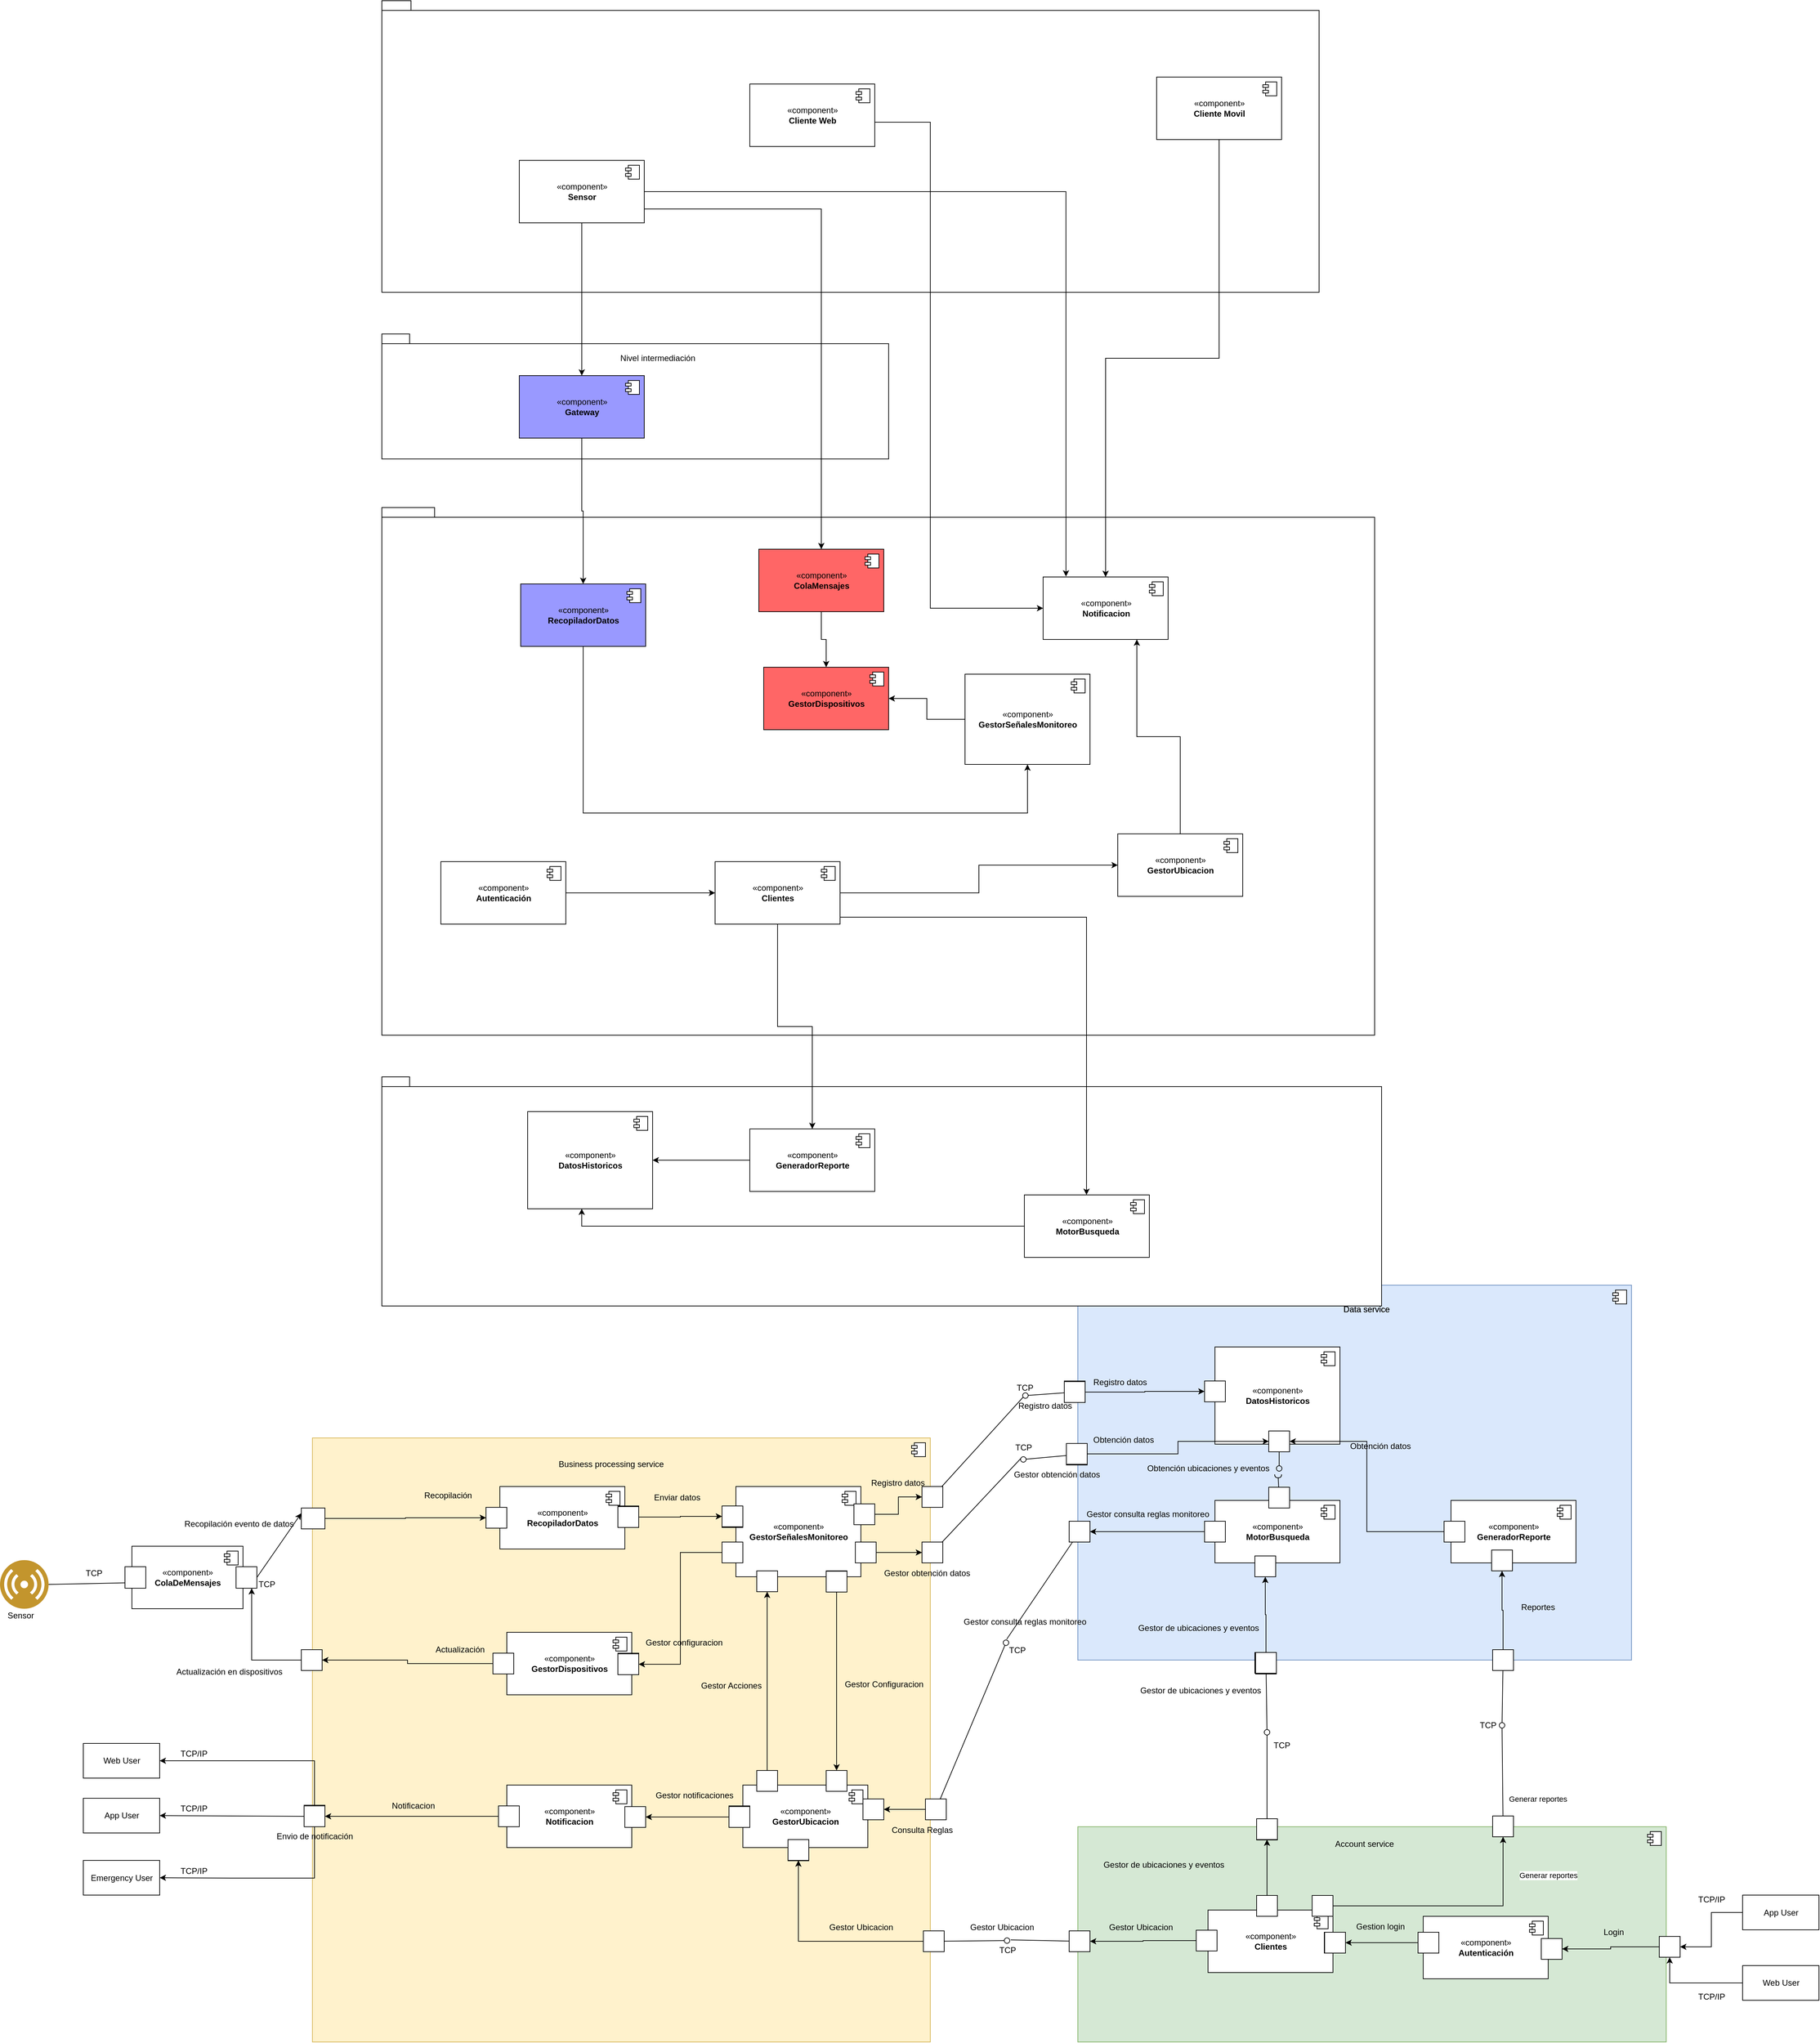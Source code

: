 <mxfile version="20.3.0" type="github">
  <diagram name="Page-1" id="5f0bae14-7c28-e335-631c-24af17079c00">
    <mxGraphModel dx="3003" dy="3612" grid="1" gridSize="10" guides="1" tooltips="1" connect="1" arrows="1" fold="1" page="1" pageScale="1" pageWidth="1100" pageHeight="850" background="none" math="0" shadow="0">
      <root>
        <mxCell id="0" />
        <mxCell id="1" parent="0" />
        <mxCell id="_3enAfRf96Bm5nbUzgbu-139" value="" style="html=1;dropTarget=0;fillColor=#fff2cc;strokeColor=#d6b656;" parent="1" vertex="1">
          <mxGeometry x="-110" y="100" width="890" height="870" as="geometry" />
        </mxCell>
        <mxCell id="_3enAfRf96Bm5nbUzgbu-140" value="" style="shape=module;jettyWidth=8;jettyHeight=4;" parent="_3enAfRf96Bm5nbUzgbu-139" vertex="1">
          <mxGeometry x="1" width="20" height="20" relative="1" as="geometry">
            <mxPoint x="-27" y="7" as="offset" />
          </mxGeometry>
        </mxCell>
        <mxCell id="_3enAfRf96Bm5nbUzgbu-137" value="" style="html=1;dropTarget=0;fillColor=#dae8fc;strokeColor=#6c8ebf;" parent="1" vertex="1">
          <mxGeometry x="992.5" y="-120" width="797.5" height="540" as="geometry" />
        </mxCell>
        <mxCell id="_3enAfRf96Bm5nbUzgbu-138" value="" style="shape=module;jettyWidth=8;jettyHeight=4;" parent="_3enAfRf96Bm5nbUzgbu-137" vertex="1">
          <mxGeometry x="1" width="20" height="20" relative="1" as="geometry">
            <mxPoint x="-27" y="7" as="offset" />
          </mxGeometry>
        </mxCell>
        <mxCell id="_3enAfRf96Bm5nbUzgbu-135" value="" style="html=1;dropTarget=0;fillColor=#d5e8d4;strokeColor=#82b366;" parent="1" vertex="1">
          <mxGeometry x="992.5" y="660" width="847.5" height="310" as="geometry" />
        </mxCell>
        <mxCell id="_3enAfRf96Bm5nbUzgbu-136" value="" style="shape=module;jettyWidth=8;jettyHeight=4;" parent="_3enAfRf96Bm5nbUzgbu-135" vertex="1">
          <mxGeometry x="1" width="20" height="20" relative="1" as="geometry">
            <mxPoint x="-27" y="7" as="offset" />
          </mxGeometry>
        </mxCell>
        <mxCell id="_3enAfRf96Bm5nbUzgbu-3" value="«component»&lt;br&gt;&lt;b&gt;RecopiladorDatos&lt;/b&gt;" style="html=1;dropTarget=0;" parent="1" vertex="1">
          <mxGeometry x="160" y="170" width="180" height="90" as="geometry" />
        </mxCell>
        <mxCell id="_3enAfRf96Bm5nbUzgbu-4" value="" style="shape=module;jettyWidth=8;jettyHeight=4;" parent="_3enAfRf96Bm5nbUzgbu-3" vertex="1">
          <mxGeometry x="1" width="20" height="20" relative="1" as="geometry">
            <mxPoint x="-27" y="7" as="offset" />
          </mxGeometry>
        </mxCell>
        <mxCell id="_3enAfRf96Bm5nbUzgbu-13" value="«component»&lt;br&gt;&lt;b&gt;Clientes&lt;/b&gt;" style="html=1;dropTarget=0;" parent="1" vertex="1">
          <mxGeometry x="1180" y="780" width="180" height="90" as="geometry" />
        </mxCell>
        <mxCell id="_3enAfRf96Bm5nbUzgbu-14" value="" style="shape=module;jettyWidth=8;jettyHeight=4;" parent="_3enAfRf96Bm5nbUzgbu-13" vertex="1">
          <mxGeometry x="1" width="20" height="20" relative="1" as="geometry">
            <mxPoint x="-27" y="7" as="offset" />
          </mxGeometry>
        </mxCell>
        <mxCell id="_3enAfRf96Bm5nbUzgbu-20" value="«component»&lt;br&gt;&lt;b&gt;GestorUbicacion&lt;br&gt;&lt;/b&gt;" style="html=1;dropTarget=0;" parent="1" vertex="1">
          <mxGeometry x="510" y="600" width="180" height="90" as="geometry" />
        </mxCell>
        <mxCell id="_3enAfRf96Bm5nbUzgbu-21" value="" style="shape=module;jettyWidth=8;jettyHeight=4;" parent="_3enAfRf96Bm5nbUzgbu-20" vertex="1">
          <mxGeometry x="1" width="20" height="20" relative="1" as="geometry">
            <mxPoint x="-27" y="7" as="offset" />
          </mxGeometry>
        </mxCell>
        <mxCell id="_3enAfRf96Bm5nbUzgbu-51" value="" style="html=1;rounded=0;" parent="1" vertex="1">
          <mxGeometry x="140" y="200" width="30" height="30" as="geometry" />
        </mxCell>
        <mxCell id="_3enAfRf96Bm5nbUzgbu-64" value="«component»&lt;br&gt;&lt;b&gt;Autenticación&lt;/b&gt;" style="html=1;dropTarget=0;" parent="1" vertex="1">
          <mxGeometry x="1490" y="789" width="180" height="90" as="geometry" />
        </mxCell>
        <mxCell id="_3enAfRf96Bm5nbUzgbu-65" value="" style="shape=module;jettyWidth=8;jettyHeight=4;" parent="_3enAfRf96Bm5nbUzgbu-64" vertex="1">
          <mxGeometry x="1" width="20" height="20" relative="1" as="geometry">
            <mxPoint x="-27" y="7" as="offset" />
          </mxGeometry>
        </mxCell>
        <mxCell id="_3enAfRf96Bm5nbUzgbu-78" value="«component»&lt;br&gt;&lt;b&gt;Notificacion&lt;/b&gt;" style="html=1;dropTarget=0;" parent="1" vertex="1">
          <mxGeometry x="170" y="600" width="180" height="90" as="geometry" />
        </mxCell>
        <mxCell id="_3enAfRf96Bm5nbUzgbu-79" value="" style="shape=module;jettyWidth=8;jettyHeight=4;" parent="_3enAfRf96Bm5nbUzgbu-78" vertex="1">
          <mxGeometry x="1" width="20" height="20" relative="1" as="geometry">
            <mxPoint x="-27" y="7" as="offset" />
          </mxGeometry>
        </mxCell>
        <mxCell id="_3enAfRf96Bm5nbUzgbu-84" value="«component»&lt;br&gt;&lt;b&gt;GestorSeñalesMonitoreo&lt;br&gt;&lt;/b&gt;" style="html=1;dropTarget=0;" parent="1" vertex="1">
          <mxGeometry x="500" y="170" width="180" height="130" as="geometry" />
        </mxCell>
        <mxCell id="_3enAfRf96Bm5nbUzgbu-85" value="" style="shape=module;jettyWidth=8;jettyHeight=4;" parent="_3enAfRf96Bm5nbUzgbu-84" vertex="1">
          <mxGeometry x="1" width="20" height="20" relative="1" as="geometry">
            <mxPoint x="-27" y="7" as="offset" />
          </mxGeometry>
        </mxCell>
        <mxCell id="_3enAfRf96Bm5nbUzgbu-104" value="«component»&lt;br&gt;&lt;b&gt;GestorDispositivos&lt;/b&gt;" style="html=1;dropTarget=0;" parent="1" vertex="1">
          <mxGeometry x="170" y="380" width="180" height="90" as="geometry" />
        </mxCell>
        <mxCell id="_3enAfRf96Bm5nbUzgbu-105" value="" style="shape=module;jettyWidth=8;jettyHeight=4;" parent="_3enAfRf96Bm5nbUzgbu-104" vertex="1">
          <mxGeometry x="1" width="20" height="20" relative="1" as="geometry">
            <mxPoint x="-27" y="7" as="offset" />
          </mxGeometry>
        </mxCell>
        <mxCell id="_3enAfRf96Bm5nbUzgbu-108" value="«component»&lt;br&gt;&lt;b&gt;MotorBusqueda&lt;/b&gt;" style="html=1;dropTarget=0;" parent="1" vertex="1">
          <mxGeometry x="1190" y="190" width="180" height="90" as="geometry" />
        </mxCell>
        <mxCell id="_3enAfRf96Bm5nbUzgbu-109" value="" style="shape=module;jettyWidth=8;jettyHeight=4;" parent="_3enAfRf96Bm5nbUzgbu-108" vertex="1">
          <mxGeometry x="1" width="20" height="20" relative="1" as="geometry">
            <mxPoint x="-27" y="7" as="offset" />
          </mxGeometry>
        </mxCell>
        <mxCell id="_3enAfRf96Bm5nbUzgbu-118" value="«component»&lt;br&gt;&lt;b&gt;GeneradorReporte&lt;/b&gt;" style="html=1;dropTarget=0;" parent="1" vertex="1">
          <mxGeometry x="1530" y="190" width="180" height="90" as="geometry" />
        </mxCell>
        <mxCell id="_3enAfRf96Bm5nbUzgbu-119" value="" style="shape=module;jettyWidth=8;jettyHeight=4;" parent="_3enAfRf96Bm5nbUzgbu-118" vertex="1">
          <mxGeometry x="1" width="20" height="20" relative="1" as="geometry">
            <mxPoint x="-27" y="7" as="offset" />
          </mxGeometry>
        </mxCell>
        <mxCell id="_3enAfRf96Bm5nbUzgbu-124" value="«component»&lt;br&gt;&lt;b&gt;DatosHistoricos&lt;br&gt;&lt;/b&gt;" style="html=1;dropTarget=0;" parent="1" vertex="1">
          <mxGeometry x="1190" y="-31" width="180" height="140" as="geometry" />
        </mxCell>
        <mxCell id="_3enAfRf96Bm5nbUzgbu-125" value="" style="shape=module;jettyWidth=8;jettyHeight=4;" parent="_3enAfRf96Bm5nbUzgbu-124" vertex="1">
          <mxGeometry x="1" width="20" height="20" relative="1" as="geometry">
            <mxPoint x="-27" y="7" as="offset" />
          </mxGeometry>
        </mxCell>
        <mxCell id="_3enAfRf96Bm5nbUzgbu-201" value="" style="html=1;rounded=0;direction=east;flipV=0;" parent="1" vertex="1">
          <mxGeometry x="480" y="199" width="30" height="30" as="geometry" />
        </mxCell>
        <mxCell id="_3enAfRf96Bm5nbUzgbu-207" value="" style="html=1;rounded=0;" parent="1" vertex="1">
          <mxGeometry x="330" y="198" width="30" height="30" as="geometry" />
        </mxCell>
        <mxCell id="_3enAfRf96Bm5nbUzgbu-210" value="Enviar datos" style="text;html=1;align=center;verticalAlign=middle;resizable=0;points=[];autosize=1;strokeColor=none;fillColor=none;" parent="1" vertex="1">
          <mxGeometry x="370" y="171" width="90" height="30" as="geometry" />
        </mxCell>
        <mxCell id="_3enAfRf96Bm5nbUzgbu-211" value="" style="html=1;rounded=0;" parent="1" vertex="1">
          <mxGeometry x="330" y="410" width="30" height="30" as="geometry" />
        </mxCell>
        <mxCell id="_3enAfRf96Bm5nbUzgbu-214" value="Gestor configuracion" style="text;html=1;align=center;verticalAlign=middle;resizable=0;points=[];autosize=1;strokeColor=none;fillColor=none;" parent="1" vertex="1">
          <mxGeometry x="355" y="380" width="140" height="30" as="geometry" />
        </mxCell>
        <mxCell id="_3enAfRf96Bm5nbUzgbu-216" value="" style="html=1;rounded=0;" parent="1" vertex="1">
          <mxGeometry x="340" y="631" width="30" height="30" as="geometry" />
        </mxCell>
        <mxCell id="_3enAfRf96Bm5nbUzgbu-222" value="" style="html=1;rounded=0;" parent="1" vertex="1">
          <mxGeometry x="490" y="630" width="30" height="30" as="geometry" />
        </mxCell>
        <mxCell id="_3enAfRf96Bm5nbUzgbu-225" value="Gestor notificaciones" style="text;html=1;align=center;verticalAlign=middle;resizable=0;points=[];autosize=1;strokeColor=none;fillColor=none;" parent="1" vertex="1">
          <mxGeometry x="370" y="600" width="140" height="30" as="geometry" />
        </mxCell>
        <mxCell id="Oq8nC_Cm_WS5WITI_CBQ-44" style="edgeStyle=orthogonalEdgeStyle;rounded=0;orthogonalLoop=1;jettySize=auto;html=1;entryX=1;entryY=0.5;entryDx=0;entryDy=0;" parent="1" source="_3enAfRf96Bm5nbUzgbu-226" target="_3enAfRf96Bm5nbUzgbu-582" edge="1">
          <mxGeometry relative="1" as="geometry" />
        </mxCell>
        <mxCell id="_3enAfRf96Bm5nbUzgbu-226" value="" style="html=1;rounded=0;" parent="1" vertex="1">
          <mxGeometry x="150" y="410" width="30" height="30" as="geometry" />
        </mxCell>
        <mxCell id="Oq8nC_Cm_WS5WITI_CBQ-46" style="edgeStyle=orthogonalEdgeStyle;rounded=0;orthogonalLoop=1;jettySize=auto;html=1;entryX=1;entryY=0.5;entryDx=0;entryDy=0;" parent="1" source="_3enAfRf96Bm5nbUzgbu-229" target="_3enAfRf96Bm5nbUzgbu-608" edge="1">
          <mxGeometry relative="1" as="geometry" />
        </mxCell>
        <mxCell id="_3enAfRf96Bm5nbUzgbu-229" value="" style="html=1;rounded=0;" parent="1" vertex="1">
          <mxGeometry x="158" y="630" width="30" height="30" as="geometry" />
        </mxCell>
        <mxCell id="_3enAfRf96Bm5nbUzgbu-238" value="" style="html=1;rounded=0;" parent="1" vertex="1">
          <mxGeometry x="530" y="579" width="30" height="30" as="geometry" />
        </mxCell>
        <mxCell id="_3enAfRf96Bm5nbUzgbu-247" value="" style="html=1;rounded=0;" parent="1" vertex="1">
          <mxGeometry x="530" y="291.5" width="30" height="30" as="geometry" />
        </mxCell>
        <mxCell id="_3enAfRf96Bm5nbUzgbu-251" value="Gestor Acciones" style="text;html=1;align=center;verticalAlign=middle;resizable=0;points=[];autosize=1;strokeColor=none;fillColor=none;" parent="1" vertex="1">
          <mxGeometry x="437.5" y="442" width="110" height="30" as="geometry" />
        </mxCell>
        <mxCell id="_3enAfRf96Bm5nbUzgbu-255" value="" style="html=1;rounded=0;direction=east;flipV=0;" parent="1" vertex="1">
          <mxGeometry x="630" y="291.5" width="30" height="30" as="geometry" />
        </mxCell>
        <mxCell id="_3enAfRf96Bm5nbUzgbu-261" value="" style="html=1;rounded=0;" parent="1" vertex="1">
          <mxGeometry x="630" y="579" width="30" height="30" as="geometry" />
        </mxCell>
        <mxCell id="_3enAfRf96Bm5nbUzgbu-264" value="Gestor Configuracion" style="text;html=1;align=center;verticalAlign=middle;resizable=0;points=[];autosize=1;strokeColor=none;fillColor=none;" parent="1" vertex="1">
          <mxGeometry x="643" y="440" width="140" height="30" as="geometry" />
        </mxCell>
        <mxCell id="_3enAfRf96Bm5nbUzgbu-265" value="" style="html=1;rounded=0;direction=east;flipV=0;" parent="1" vertex="1">
          <mxGeometry x="480" y="250" width="30" height="30" as="geometry" />
        </mxCell>
        <mxCell id="_3enAfRf96Bm5nbUzgbu-270" value="" style="html=1;rounded=0;" parent="1" vertex="1">
          <mxGeometry x="980" y="810" width="30" height="30" as="geometry" />
        </mxCell>
        <mxCell id="_3enAfRf96Bm5nbUzgbu-280" value="" style="html=1;rounded=0;direction=east;flipV=0;" parent="1" vertex="1">
          <mxGeometry x="770" y="810" width="30" height="30" as="geometry" />
        </mxCell>
        <mxCell id="_3enAfRf96Bm5nbUzgbu-284" value="Gestor Ubicacion" style="text;html=1;align=center;verticalAlign=middle;resizable=0;points=[];autosize=1;strokeColor=none;fillColor=none;" parent="1" vertex="1">
          <mxGeometry x="822.5" y="790" width="120" height="30" as="geometry" />
        </mxCell>
        <mxCell id="_3enAfRf96Bm5nbUzgbu-285" value="" style="html=1;rounded=0;direction=east;flipV=0;" parent="1" vertex="1">
          <mxGeometry x="575" y="679" width="30" height="30" as="geometry" />
        </mxCell>
        <mxCell id="_3enAfRf96Bm5nbUzgbu-291" value="Gestor Ubicacion" style="text;html=1;align=center;verticalAlign=middle;resizable=0;points=[];autosize=1;strokeColor=none;fillColor=none;" parent="1" vertex="1">
          <mxGeometry x="620" y="790" width="120" height="30" as="geometry" />
        </mxCell>
        <mxCell id="_3enAfRf96Bm5nbUzgbu-299" value="Gestor Ubicacion" style="text;html=1;align=center;verticalAlign=middle;resizable=0;points=[];autosize=1;strokeColor=none;fillColor=none;" parent="1" vertex="1">
          <mxGeometry x="1022.5" y="790" width="120" height="30" as="geometry" />
        </mxCell>
        <mxCell id="_3enAfRf96Bm5nbUzgbu-318" value="" style="html=1;rounded=0;" parent="1" vertex="1">
          <mxGeometry x="1347.5" y="812" width="30" height="30" as="geometry" />
        </mxCell>
        <mxCell id="_3enAfRf96Bm5nbUzgbu-321" value="Gestion login" style="text;html=1;align=center;verticalAlign=middle;resizable=0;points=[];autosize=1;strokeColor=none;fillColor=none;" parent="1" vertex="1">
          <mxGeometry x="1382.5" y="789" width="90" height="30" as="geometry" />
        </mxCell>
        <mxCell id="_3enAfRf96Bm5nbUzgbu-323" value="" style="html=1;rounded=0;" parent="1" vertex="1">
          <mxGeometry x="1250" y="648.5" width="30" height="30" as="geometry" />
        </mxCell>
        <mxCell id="_3enAfRf96Bm5nbUzgbu-329" value="" style="html=1;rounded=0;direction=east;flipV=0;" parent="1" vertex="1">
          <mxGeometry x="1248.5" y="409" width="30" height="30" as="geometry" />
        </mxCell>
        <mxCell id="_3enAfRf96Bm5nbUzgbu-332" value="Gestor de ubicaciones y eventos" style="text;html=1;align=center;verticalAlign=middle;resizable=0;points=[];autosize=1;strokeColor=none;fillColor=none;" parent="1" vertex="1">
          <mxGeometry x="1069" y="449" width="200" height="30" as="geometry" />
        </mxCell>
        <mxCell id="_3enAfRf96Bm5nbUzgbu-336" value="" style="html=1;rounded=0;direction=east;flipV=0;" parent="1" vertex="1">
          <mxGeometry x="1250" y="649" width="30" height="30" as="geometry" />
        </mxCell>
        <mxCell id="_3enAfRf96Bm5nbUzgbu-339" value="" style="html=1;rounded=0;" parent="1" vertex="1">
          <mxGeometry x="1250" y="759" width="30" height="30" as="geometry" />
        </mxCell>
        <mxCell id="_3enAfRf96Bm5nbUzgbu-342" value="Gestor de ubicaciones y eventos" style="text;html=1;align=center;verticalAlign=middle;resizable=0;points=[];autosize=1;strokeColor=none;fillColor=none;" parent="1" vertex="1">
          <mxGeometry x="1015.5" y="700" width="200" height="30" as="geometry" />
        </mxCell>
        <mxCell id="_3enAfRf96Bm5nbUzgbu-344" value="" style="html=1;rounded=0;direction=east;flipV=0;" parent="1" vertex="1">
          <mxGeometry x="1247.5" y="270" width="30" height="30" as="geometry" />
        </mxCell>
        <mxCell id="_3enAfRf96Bm5nbUzgbu-347" value="" style="html=1;rounded=0;" parent="1" vertex="1">
          <mxGeometry x="1247.5" y="409" width="30" height="30" as="geometry" />
        </mxCell>
        <mxCell id="_3enAfRf96Bm5nbUzgbu-350" value="Gestor de ubicaciones y eventos" style="text;html=1;align=center;verticalAlign=middle;resizable=0;points=[];autosize=1;strokeColor=none;fillColor=none;" parent="1" vertex="1">
          <mxGeometry x="1066" y="359" width="200" height="30" as="geometry" />
        </mxCell>
        <mxCell id="_3enAfRf96Bm5nbUzgbu-351" value="Gestor consulta reglas monitoreo" style="text;html=1;align=center;verticalAlign=middle;resizable=0;points=[];autosize=1;strokeColor=none;fillColor=none;" parent="1" vertex="1">
          <mxGeometry x="992.5" y="195" width="200" height="30" as="geometry" />
        </mxCell>
        <mxCell id="Oq8nC_Cm_WS5WITI_CBQ-82" style="edgeStyle=orthogonalEdgeStyle;rounded=0;orthogonalLoop=1;jettySize=auto;html=1;entryX=1;entryY=0.5;entryDx=0;entryDy=0;" parent="1" source="_3enAfRf96Bm5nbUzgbu-352" target="_3enAfRf96Bm5nbUzgbu-362" edge="1">
          <mxGeometry relative="1" as="geometry" />
        </mxCell>
        <mxCell id="_3enAfRf96Bm5nbUzgbu-352" value="" style="html=1;rounded=0;direction=east;flipV=0;" parent="1" vertex="1">
          <mxGeometry x="1175" y="220" width="30" height="30" as="geometry" />
        </mxCell>
        <mxCell id="_3enAfRf96Bm5nbUzgbu-355" value="" style="html=1;rounded=0;" parent="1" vertex="1">
          <mxGeometry x="980" y="220" width="30" height="30" as="geometry" />
        </mxCell>
        <mxCell id="_3enAfRf96Bm5nbUzgbu-359" value="" style="html=1;rounded=0;" parent="1" vertex="1">
          <mxGeometry x="773" y="620" width="30" height="30" as="geometry" />
        </mxCell>
        <mxCell id="_3enAfRf96Bm5nbUzgbu-360" value="" style="endArrow=none;html=1;rounded=0;align=center;verticalAlign=top;endFill=0;labelBackgroundColor=none;endSize=2;" parent="1" source="_3enAfRf96Bm5nbUzgbu-359" target="_3enAfRf96Bm5nbUzgbu-361" edge="1">
          <mxGeometry relative="1" as="geometry" />
        </mxCell>
        <mxCell id="_3enAfRf96Bm5nbUzgbu-361" value="" style="ellipse;html=1;fontSize=11;align=center;fillColor=none;points=[];aspect=fixed;resizable=0;verticalAlign=bottom;labelPosition=center;verticalLabelPosition=top;flipH=1;" parent="1" vertex="1">
          <mxGeometry x="885" y="391" width="8" height="8" as="geometry" />
        </mxCell>
        <mxCell id="_3enAfRf96Bm5nbUzgbu-362" value="" style="html=1;rounded=0;direction=east;flipV=0;" parent="1" vertex="1">
          <mxGeometry x="980" y="220" width="30" height="30" as="geometry" />
        </mxCell>
        <mxCell id="_3enAfRf96Bm5nbUzgbu-363" value="" style="endArrow=none;html=1;rounded=0;align=center;verticalAlign=top;endFill=0;labelBackgroundColor=none;endSize=2;" parent="1" source="_3enAfRf96Bm5nbUzgbu-362" edge="1">
          <mxGeometry relative="1" as="geometry">
            <mxPoint x="890" y="390" as="targetPoint" />
          </mxGeometry>
        </mxCell>
        <mxCell id="_3enAfRf96Bm5nbUzgbu-365" value="Gestor consulta reglas monitoreo" style="text;html=1;align=center;verticalAlign=middle;resizable=0;points=[];autosize=1;strokeColor=none;fillColor=none;" parent="1" vertex="1">
          <mxGeometry x="815.5" y="350" width="200" height="30" as="geometry" />
        </mxCell>
        <mxCell id="_3enAfRf96Bm5nbUzgbu-366" value="" style="html=1;rounded=0;" parent="1" vertex="1">
          <mxGeometry x="683" y="620" width="30" height="30" as="geometry" />
        </mxCell>
        <mxCell id="Oq8nC_Cm_WS5WITI_CBQ-83" style="edgeStyle=orthogonalEdgeStyle;rounded=0;orthogonalLoop=1;jettySize=auto;html=1;entryX=1;entryY=0.5;entryDx=0;entryDy=0;" parent="1" source="_3enAfRf96Bm5nbUzgbu-369" target="_3enAfRf96Bm5nbUzgbu-366" edge="1">
          <mxGeometry relative="1" as="geometry" />
        </mxCell>
        <mxCell id="_3enAfRf96Bm5nbUzgbu-369" value="" style="html=1;rounded=0;direction=east;flipV=0;" parent="1" vertex="1">
          <mxGeometry x="773" y="620" width="30" height="30" as="geometry" />
        </mxCell>
        <mxCell id="_3enAfRf96Bm5nbUzgbu-372" value="Consulta Reglas" style="text;html=1;align=center;verticalAlign=middle;resizable=0;points=[];autosize=1;strokeColor=none;fillColor=none;" parent="1" vertex="1">
          <mxGeometry x="713" y="650" width="110" height="30" as="geometry" />
        </mxCell>
        <mxCell id="_3enAfRf96Bm5nbUzgbu-374" value="" style="html=1;rounded=0;direction=east;flipV=0;" parent="1" vertex="1">
          <mxGeometry x="1175" y="18" width="30" height="30" as="geometry" />
        </mxCell>
        <mxCell id="_3enAfRf96Bm5nbUzgbu-377" value="" style="html=1;rounded=0;" parent="1" vertex="1">
          <mxGeometry x="973" y="18" width="30" height="30" as="geometry" />
        </mxCell>
        <mxCell id="_3enAfRf96Bm5nbUzgbu-383" value="" style="html=1;rounded=0;direction=east;flipV=0;" parent="1" vertex="1">
          <mxGeometry x="973" y="19" width="30" height="30" as="geometry" />
        </mxCell>
        <mxCell id="_3enAfRf96Bm5nbUzgbu-395" value="" style="html=1;rounded=0;" parent="1" vertex="1">
          <mxGeometry x="768" y="250" width="30" height="30" as="geometry" />
        </mxCell>
        <mxCell id="_3enAfRf96Bm5nbUzgbu-396" value="" style="html=1;rounded=0;" parent="1" vertex="1">
          <mxGeometry x="672" y="250" width="30" height="30" as="geometry" />
        </mxCell>
        <mxCell id="_3enAfRf96Bm5nbUzgbu-399" value="" style="html=1;rounded=0;direction=east;flipV=0;" parent="1" vertex="1">
          <mxGeometry x="768" y="250" width="30" height="30" as="geometry" />
        </mxCell>
        <mxCell id="_3enAfRf96Bm5nbUzgbu-404" value="" style="html=1;rounded=0;direction=east;flipV=0;" parent="1" vertex="1">
          <mxGeometry x="976" y="108" width="30" height="30" as="geometry" />
        </mxCell>
        <mxCell id="_3enAfRf96Bm5nbUzgbu-408" value="" style="html=1;rounded=0;" parent="1" vertex="1">
          <mxGeometry x="768" y="250" width="30" height="30" as="geometry" />
        </mxCell>
        <mxCell id="_3enAfRf96Bm5nbUzgbu-411" value="" style="html=1;rounded=0;" parent="1" vertex="1">
          <mxGeometry x="976" y="109" width="30" height="30" as="geometry" />
        </mxCell>
        <mxCell id="_3enAfRf96Bm5nbUzgbu-414" value="" style="html=1;rounded=0;direction=east;flipV=0;" parent="1" vertex="1">
          <mxGeometry x="1267.5" y="90" width="30" height="30" as="geometry" />
        </mxCell>
        <mxCell id="_3enAfRf96Bm5nbUzgbu-418" value="Registro datos" style="text;html=1;align=center;verticalAlign=middle;resizable=0;points=[];autosize=1;strokeColor=none;fillColor=none;" parent="1" vertex="1">
          <mxGeometry x="1003" y="5" width="100" height="30" as="geometry" />
        </mxCell>
        <mxCell id="_3enAfRf96Bm5nbUzgbu-419" value="Registro datos" style="text;html=1;align=center;verticalAlign=middle;resizable=0;points=[];autosize=1;strokeColor=none;fillColor=none;" parent="1" vertex="1">
          <mxGeometry x="894.5" y="39" width="100" height="30" as="geometry" />
        </mxCell>
        <mxCell id="_3enAfRf96Bm5nbUzgbu-420" value="Registro datos" style="text;html=1;align=center;verticalAlign=middle;resizable=0;points=[];autosize=1;strokeColor=none;fillColor=none;" parent="1" vertex="1">
          <mxGeometry x="683" y="150" width="100" height="30" as="geometry" />
        </mxCell>
        <mxCell id="_3enAfRf96Bm5nbUzgbu-421" value="Gestor obtención datos" style="text;html=1;align=center;verticalAlign=middle;resizable=0;points=[];autosize=1;strokeColor=none;fillColor=none;" parent="1" vertex="1">
          <mxGeometry x="886.5" y="138" width="150" height="30" as="geometry" />
        </mxCell>
        <mxCell id="_3enAfRf96Bm5nbUzgbu-422" value="Obtención datos" style="text;html=1;align=center;verticalAlign=middle;resizable=0;points=[];autosize=1;strokeColor=none;fillColor=none;" parent="1" vertex="1">
          <mxGeometry x="1003" y="88" width="110" height="30" as="geometry" />
        </mxCell>
        <mxCell id="_3enAfRf96Bm5nbUzgbu-423" value="Gestor obtención datos" style="text;html=1;align=center;verticalAlign=middle;resizable=0;points=[];autosize=1;strokeColor=none;fillColor=none;" parent="1" vertex="1">
          <mxGeometry x="700" y="280" width="150" height="30" as="geometry" />
        </mxCell>
        <mxCell id="_3enAfRf96Bm5nbUzgbu-426" value="" style="html=1;rounded=0;" parent="1" vertex="1">
          <mxGeometry x="1267.5" y="90" width="30" height="30" as="geometry" />
        </mxCell>
        <mxCell id="Oq8nC_Cm_WS5WITI_CBQ-90" style="edgeStyle=orthogonalEdgeStyle;rounded=0;orthogonalLoop=1;jettySize=auto;html=1;entryX=1;entryY=0.5;entryDx=0;entryDy=0;" parent="1" source="_3enAfRf96Bm5nbUzgbu-429" target="DgBIEgoMz3yJBFawCDEr-4" edge="1">
          <mxGeometry relative="1" as="geometry" />
        </mxCell>
        <mxCell id="_3enAfRf96Bm5nbUzgbu-429" value="" style="html=1;rounded=0;" parent="1" vertex="1">
          <mxGeometry x="1520" y="220" width="30" height="30" as="geometry" />
        </mxCell>
        <mxCell id="_3enAfRf96Bm5nbUzgbu-432" value="Obtención datos" style="text;html=1;align=center;verticalAlign=middle;resizable=0;points=[];autosize=1;strokeColor=none;fillColor=none;" parent="1" vertex="1">
          <mxGeometry x="1372.5" y="97" width="110" height="30" as="geometry" />
        </mxCell>
        <mxCell id="_3enAfRf96Bm5nbUzgbu-433" value="Generar reportes" style="edgeLabel;html=1;align=center;verticalAlign=middle;resizable=0;points=[];" parent="1" vertex="1" connectable="0">
          <mxGeometry x="1655" y="620" as="geometry" />
        </mxCell>
        <mxCell id="Oq8nC_Cm_WS5WITI_CBQ-87" style="edgeStyle=orthogonalEdgeStyle;rounded=0;orthogonalLoop=1;jettySize=auto;html=1;" parent="1" source="_3enAfRf96Bm5nbUzgbu-440" target="_3enAfRf96Bm5nbUzgbu-452" edge="1">
          <mxGeometry relative="1" as="geometry" />
        </mxCell>
        <mxCell id="_3enAfRf96Bm5nbUzgbu-440" value="" style="html=1;rounded=0;" parent="1" vertex="1">
          <mxGeometry x="672" y="250" width="30" height="30" as="geometry" />
        </mxCell>
        <mxCell id="_3enAfRf96Bm5nbUzgbu-443" value="" style="html=1;rounded=0;" parent="1" vertex="1">
          <mxGeometry x="768" y="250" width="30" height="30" as="geometry" />
        </mxCell>
        <mxCell id="Oq8nC_Cm_WS5WITI_CBQ-86" style="edgeStyle=orthogonalEdgeStyle;rounded=0;orthogonalLoop=1;jettySize=auto;html=1;" parent="1" source="_3enAfRf96Bm5nbUzgbu-446" target="_3enAfRf96Bm5nbUzgbu-455" edge="1">
          <mxGeometry relative="1" as="geometry" />
        </mxCell>
        <mxCell id="_3enAfRf96Bm5nbUzgbu-446" value="" style="html=1;rounded=0;" parent="1" vertex="1">
          <mxGeometry x="670" y="195" width="30" height="30" as="geometry" />
        </mxCell>
        <mxCell id="_3enAfRf96Bm5nbUzgbu-449" value="" style="html=1;rounded=0;" parent="1" vertex="1">
          <mxGeometry x="768" y="170" width="30" height="30" as="geometry" />
        </mxCell>
        <mxCell id="_3enAfRf96Bm5nbUzgbu-452" value="" style="html=1;rounded=0;" parent="1" vertex="1">
          <mxGeometry x="768" y="250" width="30" height="30" as="geometry" />
        </mxCell>
        <mxCell id="_3enAfRf96Bm5nbUzgbu-453" value="" style="endArrow=none;html=1;rounded=0;align=center;verticalAlign=top;endFill=0;labelBackgroundColor=none;endSize=2;entryX=1;entryY=0.375;entryDx=0;entryDy=0;entryPerimeter=0;" parent="1" source="_3enAfRf96Bm5nbUzgbu-452" target="_3enAfRf96Bm5nbUzgbu-460" edge="1">
          <mxGeometry relative="1" as="geometry">
            <mxPoint x="900" y="134.782" as="targetPoint" />
          </mxGeometry>
        </mxCell>
        <mxCell id="_3enAfRf96Bm5nbUzgbu-455" value="" style="html=1;rounded=0;" parent="1" vertex="1">
          <mxGeometry x="768" y="170" width="30" height="30" as="geometry" />
        </mxCell>
        <mxCell id="_3enAfRf96Bm5nbUzgbu-456" value="" style="endArrow=none;html=1;rounded=0;align=center;verticalAlign=top;endFill=0;labelBackgroundColor=none;endSize=2;entryX=0.875;entryY=0.751;entryDx=0;entryDy=0;entryPerimeter=0;" parent="1" source="_3enAfRf96Bm5nbUzgbu-455" target="_3enAfRf96Bm5nbUzgbu-463" edge="1">
          <mxGeometry relative="1" as="geometry">
            <mxPoint x="905" y="41.932" as="targetPoint" />
          </mxGeometry>
        </mxCell>
        <mxCell id="_3enAfRf96Bm5nbUzgbu-458" value="" style="html=1;rounded=0;" parent="1" vertex="1">
          <mxGeometry x="976" y="109" width="30" height="30" as="geometry" />
        </mxCell>
        <mxCell id="_3enAfRf96Bm5nbUzgbu-459" value="" style="endArrow=none;html=1;rounded=0;align=center;verticalAlign=top;endFill=0;labelBackgroundColor=none;endSize=2;" parent="1" source="_3enAfRf96Bm5nbUzgbu-458" target="_3enAfRf96Bm5nbUzgbu-460" edge="1">
          <mxGeometry relative="1" as="geometry" />
        </mxCell>
        <mxCell id="_3enAfRf96Bm5nbUzgbu-460" value="" style="ellipse;html=1;fontSize=11;align=center;fillColor=none;points=[];aspect=fixed;resizable=0;verticalAlign=bottom;labelPosition=center;verticalLabelPosition=top;flipH=1;" parent="1" vertex="1">
          <mxGeometry x="910" y="127" width="8" height="8" as="geometry" />
        </mxCell>
        <mxCell id="_3enAfRf96Bm5nbUzgbu-461" value="" style="html=1;rounded=0;" parent="1" vertex="1">
          <mxGeometry x="973" y="19" width="30" height="30" as="geometry" />
        </mxCell>
        <mxCell id="_3enAfRf96Bm5nbUzgbu-462" value="" style="endArrow=none;html=1;rounded=0;align=center;verticalAlign=top;endFill=0;labelBackgroundColor=none;endSize=2;" parent="1" source="_3enAfRf96Bm5nbUzgbu-461" target="_3enAfRf96Bm5nbUzgbu-463" edge="1">
          <mxGeometry relative="1" as="geometry" />
        </mxCell>
        <mxCell id="_3enAfRf96Bm5nbUzgbu-463" value="" style="ellipse;html=1;fontSize=11;align=center;fillColor=none;points=[];aspect=fixed;resizable=0;verticalAlign=bottom;labelPosition=center;verticalLabelPosition=top;flipH=1;" parent="1" vertex="1">
          <mxGeometry x="913" y="35" width="8" height="8" as="geometry" />
        </mxCell>
        <mxCell id="Oq8nC_Cm_WS5WITI_CBQ-89" style="edgeStyle=orthogonalEdgeStyle;rounded=0;orthogonalLoop=1;jettySize=auto;html=1;entryX=0;entryY=0.5;entryDx=0;entryDy=0;" parent="1" source="_3enAfRf96Bm5nbUzgbu-466" target="_3enAfRf96Bm5nbUzgbu-472" edge="1">
          <mxGeometry relative="1" as="geometry" />
        </mxCell>
        <mxCell id="_3enAfRf96Bm5nbUzgbu-466" value="" style="html=1;rounded=0;" parent="1" vertex="1">
          <mxGeometry x="973" y="19" width="30" height="30" as="geometry" />
        </mxCell>
        <mxCell id="Oq8nC_Cm_WS5WITI_CBQ-88" style="edgeStyle=orthogonalEdgeStyle;rounded=0;orthogonalLoop=1;jettySize=auto;html=1;" parent="1" source="_3enAfRf96Bm5nbUzgbu-469" target="DgBIEgoMz3yJBFawCDEr-4" edge="1">
          <mxGeometry relative="1" as="geometry" />
        </mxCell>
        <mxCell id="_3enAfRf96Bm5nbUzgbu-469" value="" style="html=1;rounded=0;" parent="1" vertex="1">
          <mxGeometry x="976" y="108" width="30" height="30" as="geometry" />
        </mxCell>
        <mxCell id="_3enAfRf96Bm5nbUzgbu-472" value="" style="html=1;rounded=0;" parent="1" vertex="1">
          <mxGeometry x="1175" y="18" width="30" height="30" as="geometry" />
        </mxCell>
        <mxCell id="_3enAfRf96Bm5nbUzgbu-475" value="" style="html=1;rounded=0;" parent="1" vertex="1">
          <mxGeometry x="1267.5" y="90" width="30" height="30" as="geometry" />
        </mxCell>
        <mxCell id="Oq8nC_Cm_WS5WITI_CBQ-91" style="edgeStyle=orthogonalEdgeStyle;rounded=0;orthogonalLoop=1;jettySize=auto;html=1;entryX=1;entryY=0.5;entryDx=0;entryDy=0;" parent="1" source="_3enAfRf96Bm5nbUzgbu-478" target="_3enAfRf96Bm5nbUzgbu-487" edge="1">
          <mxGeometry relative="1" as="geometry" />
        </mxCell>
        <mxCell id="_3enAfRf96Bm5nbUzgbu-478" value="" style="html=1;rounded=0;direction=east;flipV=0;" parent="1" vertex="1">
          <mxGeometry x="1163" y="809" width="30" height="30" as="geometry" />
        </mxCell>
        <mxCell id="_3enAfRf96Bm5nbUzgbu-481" value="" style="html=1;rounded=0;" parent="1" vertex="1">
          <mxGeometry x="980" y="810" width="30" height="30" as="geometry" />
        </mxCell>
        <mxCell id="_3enAfRf96Bm5nbUzgbu-484" value="" style="html=1;rounded=0;" parent="1" vertex="1">
          <mxGeometry x="770" y="810" width="30" height="30" as="geometry" />
        </mxCell>
        <mxCell id="_3enAfRf96Bm5nbUzgbu-485" value="" style="endArrow=none;html=1;rounded=0;align=center;verticalAlign=top;endFill=0;labelBackgroundColor=none;endSize=2;" parent="1" source="_3enAfRf96Bm5nbUzgbu-484" target="_3enAfRf96Bm5nbUzgbu-486" edge="1">
          <mxGeometry relative="1" as="geometry" />
        </mxCell>
        <mxCell id="_3enAfRf96Bm5nbUzgbu-486" value="" style="ellipse;html=1;fontSize=11;align=center;fillColor=none;points=[];aspect=fixed;resizable=0;verticalAlign=bottom;labelPosition=center;verticalLabelPosition=top;flipH=1;" parent="1" vertex="1">
          <mxGeometry x="886.5" y="820" width="8" height="8" as="geometry" />
        </mxCell>
        <mxCell id="_3enAfRf96Bm5nbUzgbu-487" value="" style="html=1;rounded=0;direction=east;flipV=0;" parent="1" vertex="1">
          <mxGeometry x="980" y="810" width="30" height="30" as="geometry" />
        </mxCell>
        <mxCell id="_3enAfRf96Bm5nbUzgbu-488" value="" style="endArrow=none;html=1;rounded=0;align=center;verticalAlign=top;endFill=0;labelBackgroundColor=none;endSize=2;entryX=0.612;entryY=1.1;entryDx=0;entryDy=0;entryPerimeter=0;" parent="1" source="_3enAfRf96Bm5nbUzgbu-487" target="_3enAfRf96Bm5nbUzgbu-284" edge="1">
          <mxGeometry relative="1" as="geometry">
            <mxPoint x="886.5" y="826.955" as="targetPoint" />
          </mxGeometry>
        </mxCell>
        <mxCell id="Oq8nC_Cm_WS5WITI_CBQ-77" style="edgeStyle=orthogonalEdgeStyle;rounded=0;orthogonalLoop=1;jettySize=auto;html=1;entryX=0.5;entryY=1;entryDx=0;entryDy=0;" parent="1" source="_3enAfRf96Bm5nbUzgbu-490" target="_3enAfRf96Bm5nbUzgbu-493" edge="1">
          <mxGeometry relative="1" as="geometry" />
        </mxCell>
        <mxCell id="_3enAfRf96Bm5nbUzgbu-490" value="" style="html=1;rounded=0;direction=east;flipV=0;" parent="1" vertex="1">
          <mxGeometry x="770" y="810" width="30" height="30" as="geometry" />
        </mxCell>
        <mxCell id="_3enAfRf96Bm5nbUzgbu-493" value="" style="html=1;rounded=0;" parent="1" vertex="1">
          <mxGeometry x="575" y="678.5" width="30" height="30" as="geometry" />
        </mxCell>
        <mxCell id="Oq8nC_Cm_WS5WITI_CBQ-78" style="edgeStyle=orthogonalEdgeStyle;rounded=0;orthogonalLoop=1;jettySize=auto;html=1;entryX=0.5;entryY=1;entryDx=0;entryDy=0;" parent="1" source="_3enAfRf96Bm5nbUzgbu-496" target="_3enAfRf96Bm5nbUzgbu-508" edge="1">
          <mxGeometry relative="1" as="geometry" />
        </mxCell>
        <mxCell id="_3enAfRf96Bm5nbUzgbu-496" value="" style="html=1;rounded=0;" parent="1" vertex="1">
          <mxGeometry x="1250" y="759" width="30" height="30" as="geometry" />
        </mxCell>
        <mxCell id="_3enAfRf96Bm5nbUzgbu-499" value="" style="html=1;rounded=0;" parent="1" vertex="1">
          <mxGeometry x="1250" y="648.5" width="30" height="30" as="geometry" />
        </mxCell>
        <mxCell id="_3enAfRf96Bm5nbUzgbu-502" value="" style="html=1;rounded=0;" parent="1" vertex="1">
          <mxGeometry x="1248.5" y="410" width="30" height="30" as="geometry" />
        </mxCell>
        <mxCell id="_3enAfRf96Bm5nbUzgbu-503" value="" style="endArrow=none;html=1;rounded=0;align=center;verticalAlign=top;endFill=0;labelBackgroundColor=none;endSize=2;" parent="1" source="_3enAfRf96Bm5nbUzgbu-502" target="_3enAfRf96Bm5nbUzgbu-504" edge="1">
          <mxGeometry relative="1" as="geometry" />
        </mxCell>
        <mxCell id="_3enAfRf96Bm5nbUzgbu-504" value="" style="ellipse;html=1;fontSize=11;align=center;fillColor=none;points=[];aspect=fixed;resizable=0;verticalAlign=bottom;labelPosition=center;verticalLabelPosition=top;flipH=1;" parent="1" vertex="1">
          <mxGeometry x="1261" y="520" width="8" height="8" as="geometry" />
        </mxCell>
        <mxCell id="_3enAfRf96Bm5nbUzgbu-508" value="" style="html=1;rounded=0;" parent="1" vertex="1">
          <mxGeometry x="1250" y="648.5" width="30" height="30" as="geometry" />
        </mxCell>
        <mxCell id="_3enAfRf96Bm5nbUzgbu-509" value="" style="endArrow=none;html=1;rounded=0;align=center;verticalAlign=top;endFill=0;labelBackgroundColor=none;endSize=2;" parent="1" source="_3enAfRf96Bm5nbUzgbu-508" target="_3enAfRf96Bm5nbUzgbu-504" edge="1">
          <mxGeometry relative="1" as="geometry">
            <mxPoint x="1265" y="537.5" as="targetPoint" />
          </mxGeometry>
        </mxCell>
        <mxCell id="Oq8nC_Cm_WS5WITI_CBQ-81" style="edgeStyle=orthogonalEdgeStyle;rounded=0;orthogonalLoop=1;jettySize=auto;html=1;entryX=0.5;entryY=1;entryDx=0;entryDy=0;" parent="1" source="_3enAfRf96Bm5nbUzgbu-511" target="_3enAfRf96Bm5nbUzgbu-514" edge="1">
          <mxGeometry relative="1" as="geometry" />
        </mxCell>
        <mxCell id="_3enAfRf96Bm5nbUzgbu-511" value="" style="html=1;rounded=0;" parent="1" vertex="1">
          <mxGeometry x="1248.5" y="409" width="30" height="30" as="geometry" />
        </mxCell>
        <mxCell id="_3enAfRf96Bm5nbUzgbu-514" value="" style="html=1;rounded=0;" parent="1" vertex="1">
          <mxGeometry x="1247.5" y="270" width="30" height="30" as="geometry" />
        </mxCell>
        <mxCell id="_3enAfRf96Bm5nbUzgbu-517" value="" style="html=1;rounded=0;" parent="1" vertex="1">
          <mxGeometry x="1347.5" y="812" width="30" height="30" as="geometry" />
        </mxCell>
        <mxCell id="_3enAfRf96Bm5nbUzgbu-520" value="" style="html=1;rounded=0;" parent="1" vertex="1">
          <mxGeometry x="1482.5" y="812" width="30" height="30" as="geometry" />
        </mxCell>
        <mxCell id="_3enAfRf96Bm5nbUzgbu-523" value="" style="html=1;rounded=0;direction=east;flipV=0;" parent="1" vertex="1">
          <mxGeometry x="530" y="291.5" width="30" height="30" as="geometry" />
        </mxCell>
        <mxCell id="Oq8nC_Cm_WS5WITI_CBQ-75" style="edgeStyle=orthogonalEdgeStyle;rounded=0;orthogonalLoop=1;jettySize=auto;html=1;" parent="1" source="_3enAfRf96Bm5nbUzgbu-526" target="_3enAfRf96Bm5nbUzgbu-523" edge="1">
          <mxGeometry relative="1" as="geometry" />
        </mxCell>
        <mxCell id="_3enAfRf96Bm5nbUzgbu-526" value="" style="html=1;rounded=0;" parent="1" vertex="1">
          <mxGeometry x="530" y="579" width="30" height="30" as="geometry" />
        </mxCell>
        <mxCell id="_3enAfRf96Bm5nbUzgbu-532" value="" style="html=1;rounded=0;" parent="1" vertex="1">
          <mxGeometry x="630" y="579" width="30" height="30" as="geometry" />
        </mxCell>
        <mxCell id="Oq8nC_Cm_WS5WITI_CBQ-76" style="edgeStyle=orthogonalEdgeStyle;rounded=0;orthogonalLoop=1;jettySize=auto;html=1;" parent="1" source="_3enAfRf96Bm5nbUzgbu-535" target="_3enAfRf96Bm5nbUzgbu-532" edge="1">
          <mxGeometry relative="1" as="geometry" />
        </mxCell>
        <mxCell id="_3enAfRf96Bm5nbUzgbu-535" value="" style="html=1;rounded=0;" parent="1" vertex="1">
          <mxGeometry x="630" y="292" width="30" height="30" as="geometry" />
        </mxCell>
        <mxCell id="Oq8nC_Cm_WS5WITI_CBQ-74" style="edgeStyle=orthogonalEdgeStyle;rounded=0;orthogonalLoop=1;jettySize=auto;html=1;entryX=1;entryY=0.5;entryDx=0;entryDy=0;" parent="1" source="_3enAfRf96Bm5nbUzgbu-538" target="_3enAfRf96Bm5nbUzgbu-541" edge="1">
          <mxGeometry relative="1" as="geometry" />
        </mxCell>
        <mxCell id="_3enAfRf96Bm5nbUzgbu-538" value="" style="html=1;rounded=0;direction=east;flipV=0;" parent="1" vertex="1">
          <mxGeometry x="490" y="631" width="30" height="30" as="geometry" />
        </mxCell>
        <mxCell id="_3enAfRf96Bm5nbUzgbu-541" value="" style="html=1;rounded=0;" parent="1" vertex="1">
          <mxGeometry x="340" y="631" width="30" height="30" as="geometry" />
        </mxCell>
        <mxCell id="Oq8nC_Cm_WS5WITI_CBQ-73" style="edgeStyle=orthogonalEdgeStyle;rounded=0;orthogonalLoop=1;jettySize=auto;html=1;entryX=1;entryY=0.5;entryDx=0;entryDy=0;" parent="1" source="_3enAfRf96Bm5nbUzgbu-544" target="_3enAfRf96Bm5nbUzgbu-547" edge="1">
          <mxGeometry relative="1" as="geometry" />
        </mxCell>
        <mxCell id="_3enAfRf96Bm5nbUzgbu-544" value="" style="html=1;rounded=0;direction=east;flipV=0;" parent="1" vertex="1">
          <mxGeometry x="480" y="250" width="30" height="30" as="geometry" />
        </mxCell>
        <mxCell id="_3enAfRf96Bm5nbUzgbu-547" value="" style="html=1;rounded=0;" parent="1" vertex="1">
          <mxGeometry x="330" y="411" width="30" height="30" as="geometry" />
        </mxCell>
        <mxCell id="Oq8nC_Cm_WS5WITI_CBQ-43" style="edgeStyle=orthogonalEdgeStyle;rounded=0;orthogonalLoop=1;jettySize=auto;html=1;" parent="1" source="_3enAfRf96Bm5nbUzgbu-550" target="_3enAfRf96Bm5nbUzgbu-553" edge="1">
          <mxGeometry relative="1" as="geometry" />
        </mxCell>
        <mxCell id="_3enAfRf96Bm5nbUzgbu-550" value="" style="html=1;rounded=0;" parent="1" vertex="1">
          <mxGeometry x="330" y="199" width="30" height="30" as="geometry" />
        </mxCell>
        <mxCell id="_3enAfRf96Bm5nbUzgbu-553" value="" style="html=1;rounded=0;" parent="1" vertex="1">
          <mxGeometry x="480" y="198" width="30" height="30" as="geometry" />
        </mxCell>
        <mxCell id="_3enAfRf96Bm5nbUzgbu-556" value="" style="html=1;rounded=0;" parent="1" vertex="1">
          <mxGeometry x="1590" y="644.5" width="30" height="30" as="geometry" />
        </mxCell>
        <mxCell id="_3enAfRf96Bm5nbUzgbu-557" value="" style="endArrow=none;html=1;rounded=0;align=center;verticalAlign=top;endFill=0;labelBackgroundColor=none;endSize=2;" parent="1" source="_3enAfRf96Bm5nbUzgbu-556" target="Oq8nC_Cm_WS5WITI_CBQ-35" edge="1">
          <mxGeometry relative="1" as="geometry">
            <mxPoint x="1603.528" y="527.5" as="targetPoint" />
          </mxGeometry>
        </mxCell>
        <mxCell id="_3enAfRf96Bm5nbUzgbu-559" value="" style="html=1;rounded=0;" parent="1" vertex="1">
          <mxGeometry x="1590" y="405" width="30" height="30" as="geometry" />
        </mxCell>
        <mxCell id="_3enAfRf96Bm5nbUzgbu-560" value="" style="endArrow=none;html=1;rounded=0;align=center;verticalAlign=top;endFill=0;labelBackgroundColor=none;endSize=2;startArrow=none;" parent="1" source="Oq8nC_Cm_WS5WITI_CBQ-35" edge="1">
          <mxGeometry relative="1" as="geometry">
            <mxPoint x="1605" y="510" as="targetPoint" />
          </mxGeometry>
        </mxCell>
        <mxCell id="_3enAfRf96Bm5nbUzgbu-562" value="" style="html=1;rounded=0;" parent="1" vertex="1">
          <mxGeometry x="1588.5" y="261.5" width="30" height="30" as="geometry" />
        </mxCell>
        <mxCell id="Oq8nC_Cm_WS5WITI_CBQ-80" style="edgeStyle=orthogonalEdgeStyle;rounded=0;orthogonalLoop=1;jettySize=auto;html=1;entryX=0.5;entryY=1;entryDx=0;entryDy=0;" parent="1" source="_3enAfRf96Bm5nbUzgbu-565" target="_3enAfRf96Bm5nbUzgbu-562" edge="1">
          <mxGeometry relative="1" as="geometry" />
        </mxCell>
        <mxCell id="_3enAfRf96Bm5nbUzgbu-565" value="" style="html=1;rounded=0;" parent="1" vertex="1">
          <mxGeometry x="1590" y="405" width="30" height="30" as="geometry" />
        </mxCell>
        <mxCell id="Oq8nC_Cm_WS5WITI_CBQ-79" style="edgeStyle=orthogonalEdgeStyle;rounded=0;orthogonalLoop=1;jettySize=auto;html=1;entryX=0.5;entryY=1;entryDx=0;entryDy=0;" parent="1" source="_3enAfRf96Bm5nbUzgbu-568" target="_3enAfRf96Bm5nbUzgbu-571" edge="1">
          <mxGeometry relative="1" as="geometry" />
        </mxCell>
        <mxCell id="_3enAfRf96Bm5nbUzgbu-568" value="" style="html=1;rounded=0;" parent="1" vertex="1">
          <mxGeometry x="1330" y="759" width="30" height="30" as="geometry" />
        </mxCell>
        <mxCell id="_3enAfRf96Bm5nbUzgbu-571" value="" style="html=1;rounded=0;" parent="1" vertex="1">
          <mxGeometry x="1590" y="644.5" width="30" height="30" as="geometry" />
        </mxCell>
        <mxCell id="_3enAfRf96Bm5nbUzgbu-574" value="Generar reportes" style="edgeLabel;html=1;align=center;verticalAlign=middle;resizable=0;points=[];" parent="1" vertex="1" connectable="0">
          <mxGeometry x="1670" y="730" as="geometry" />
        </mxCell>
        <mxCell id="_3enAfRf96Bm5nbUzgbu-575" value="Reportes" style="text;html=1;align=center;verticalAlign=middle;resizable=0;points=[];autosize=1;strokeColor=none;fillColor=none;" parent="1" vertex="1">
          <mxGeometry x="1620" y="329" width="70" height="30" as="geometry" />
        </mxCell>
        <mxCell id="Oq8nC_Cm_WS5WITI_CBQ-97" style="edgeStyle=orthogonalEdgeStyle;rounded=0;orthogonalLoop=1;jettySize=auto;html=1;entryX=1;entryY=0.5;entryDx=0;entryDy=0;" parent="1" source="_3enAfRf96Bm5nbUzgbu-576" target="_3enAfRf96Bm5nbUzgbu-579" edge="1">
          <mxGeometry relative="1" as="geometry" />
        </mxCell>
        <mxCell id="_3enAfRf96Bm5nbUzgbu-576" value="" style="html=1;rounded=0;direction=east;flipV=0;" parent="1" vertex="1">
          <mxGeometry x="1482.5" y="812" width="30" height="30" as="geometry" />
        </mxCell>
        <mxCell id="_3enAfRf96Bm5nbUzgbu-579" value="" style="html=1;rounded=0;" parent="1" vertex="1">
          <mxGeometry x="1348" y="812" width="30" height="30" as="geometry" />
        </mxCell>
        <mxCell id="Oq8nC_Cm_WS5WITI_CBQ-45" style="edgeStyle=orthogonalEdgeStyle;rounded=0;orthogonalLoop=1;jettySize=auto;html=1;entryX=0.75;entryY=1;entryDx=0;entryDy=0;" parent="1" source="_3enAfRf96Bm5nbUzgbu-582" target="Oq8nC_Cm_WS5WITI_CBQ-8" edge="1">
          <mxGeometry relative="1" as="geometry" />
        </mxCell>
        <mxCell id="_3enAfRf96Bm5nbUzgbu-582" value="" style="fontStyle=0;labelPosition=right;verticalLabelPosition=middle;align=left;verticalAlign=middle;spacingLeft=2;" parent="1" vertex="1">
          <mxGeometry x="-126" y="405" width="30" height="30" as="geometry" />
        </mxCell>
        <mxCell id="Oq8nC_Cm_WS5WITI_CBQ-42" style="edgeStyle=orthogonalEdgeStyle;rounded=0;orthogonalLoop=1;jettySize=auto;html=1;" parent="1" source="_3enAfRf96Bm5nbUzgbu-591" target="_3enAfRf96Bm5nbUzgbu-51" edge="1">
          <mxGeometry relative="1" as="geometry" />
        </mxCell>
        <mxCell id="_3enAfRf96Bm5nbUzgbu-591" value="" style="fontStyle=0;labelPosition=right;verticalLabelPosition=middle;align=left;verticalAlign=middle;spacingLeft=2;" parent="1" vertex="1">
          <mxGeometry x="-126" y="201" width="34" height="30" as="geometry" />
        </mxCell>
        <mxCell id="_3enAfRf96Bm5nbUzgbu-592" value="" style="fontStyle=0;labelPosition=right;verticalLabelPosition=middle;align=left;verticalAlign=middle;spacingLeft=2;" parent="1" vertex="1">
          <mxGeometry x="-122" y="629" width="30" height="30" as="geometry" />
        </mxCell>
        <mxCell id="_3enAfRf96Bm5nbUzgbu-593" value="" style="fontStyle=0;labelPosition=right;verticalLabelPosition=middle;align=left;verticalAlign=middle;spacingLeft=2;" parent="1" vertex="1">
          <mxGeometry x="1830" y="818" width="30" height="30" as="geometry" />
        </mxCell>
        <mxCell id="_3enAfRf96Bm5nbUzgbu-594" value="" style="html=1;rounded=0;" parent="1" vertex="1">
          <mxGeometry x="1660" y="821" width="30" height="30" as="geometry" />
        </mxCell>
        <mxCell id="Oq8nC_Cm_WS5WITI_CBQ-49" style="edgeStyle=orthogonalEdgeStyle;rounded=0;orthogonalLoop=1;jettySize=auto;html=1;entryX=1;entryY=0.5;entryDx=0;entryDy=0;" parent="1" source="_3enAfRf96Bm5nbUzgbu-608" target="Oq8nC_Cm_WS5WITI_CBQ-63" edge="1">
          <mxGeometry relative="1" as="geometry">
            <mxPoint x="-310" y="680" as="targetPoint" />
            <Array as="points">
              <mxPoint x="-107" y="565" />
            </Array>
          </mxGeometry>
        </mxCell>
        <mxCell id="Oq8nC_Cm_WS5WITI_CBQ-69" style="edgeStyle=orthogonalEdgeStyle;rounded=0;orthogonalLoop=1;jettySize=auto;html=1;entryX=1;entryY=0.5;entryDx=0;entryDy=0;" parent="1" source="_3enAfRf96Bm5nbUzgbu-608" target="Oq8nC_Cm_WS5WITI_CBQ-68" edge="1">
          <mxGeometry relative="1" as="geometry">
            <Array as="points">
              <mxPoint x="-107" y="734" />
              <mxPoint x="-226" y="734" />
            </Array>
          </mxGeometry>
        </mxCell>
        <mxCell id="_3enAfRf96Bm5nbUzgbu-608" value="" style="html=1;rounded=0;" parent="1" vertex="1">
          <mxGeometry x="-122" y="630" width="30" height="30" as="geometry" />
        </mxCell>
        <mxCell id="Oq8nC_Cm_WS5WITI_CBQ-96" style="edgeStyle=orthogonalEdgeStyle;rounded=0;orthogonalLoop=1;jettySize=auto;html=1;entryX=1;entryY=0.5;entryDx=0;entryDy=0;" parent="1" source="_3enAfRf96Bm5nbUzgbu-611" target="_3enAfRf96Bm5nbUzgbu-594" edge="1">
          <mxGeometry relative="1" as="geometry" />
        </mxCell>
        <mxCell id="_3enAfRf96Bm5nbUzgbu-611" value="" style="html=1;rounded=0;" parent="1" vertex="1">
          <mxGeometry x="1830" y="818" width="30" height="30" as="geometry" />
        </mxCell>
        <mxCell id="_3enAfRf96Bm5nbUzgbu-614" value="Login" style="text;html=1;align=center;verticalAlign=middle;resizable=0;points=[];autosize=1;strokeColor=none;fillColor=none;" parent="1" vertex="1">
          <mxGeometry x="1739" y="797" width="50" height="30" as="geometry" />
        </mxCell>
        <mxCell id="_3enAfRf96Bm5nbUzgbu-616" value="Notificacion" style="text;html=1;align=center;verticalAlign=middle;resizable=0;points=[];autosize=1;strokeColor=none;fillColor=none;" parent="1" vertex="1">
          <mxGeometry x="-10" y="614.5" width="90" height="30" as="geometry" />
        </mxCell>
        <mxCell id="_3enAfRf96Bm5nbUzgbu-617" value="Actualización&amp;nbsp;" style="text;html=1;align=center;verticalAlign=middle;resizable=0;points=[];autosize=1;strokeColor=none;fillColor=none;" parent="1" vertex="1">
          <mxGeometry x="54" y="390" width="100" height="30" as="geometry" />
        </mxCell>
        <mxCell id="_3enAfRf96Bm5nbUzgbu-618" value="Recopilación" style="text;html=1;align=center;verticalAlign=middle;resizable=0;points=[];autosize=1;strokeColor=none;fillColor=none;" parent="1" vertex="1">
          <mxGeometry x="40" y="168" width="90" height="30" as="geometry" />
        </mxCell>
        <mxCell id="_3enAfRf96Bm5nbUzgbu-619" value="Recopilación evento de datos" style="text;html=1;align=center;verticalAlign=middle;resizable=0;points=[];autosize=1;strokeColor=none;fillColor=none;" parent="1" vertex="1">
          <mxGeometry x="-306" y="209" width="180" height="30" as="geometry" />
        </mxCell>
        <mxCell id="_3enAfRf96Bm5nbUzgbu-620" value="Actualización en dispositivos" style="text;html=1;align=center;verticalAlign=middle;resizable=0;points=[];autosize=1;strokeColor=none;fillColor=none;" parent="1" vertex="1">
          <mxGeometry x="-320" y="422" width="180" height="30" as="geometry" />
        </mxCell>
        <mxCell id="_3enAfRf96Bm5nbUzgbu-621" value="Envio de notificación" style="text;html=1;align=center;verticalAlign=middle;resizable=0;points=[];autosize=1;strokeColor=none;fillColor=none;" parent="1" vertex="1">
          <mxGeometry x="-172" y="659" width="130" height="30" as="geometry" />
        </mxCell>
        <mxCell id="_3enAfRf96Bm5nbUzgbu-626" value="Business processing service" style="text;html=1;align=center;verticalAlign=middle;resizable=0;points=[];autosize=1;strokeColor=none;fillColor=none;" parent="1" vertex="1">
          <mxGeometry x="230" y="122.5" width="180" height="30" as="geometry" />
        </mxCell>
        <mxCell id="_3enAfRf96Bm5nbUzgbu-627" value="Account service" style="text;html=1;align=center;verticalAlign=middle;resizable=0;points=[];autosize=1;strokeColor=none;fillColor=none;" parent="1" vertex="1">
          <mxGeometry x="1350" y="670" width="110" height="30" as="geometry" />
        </mxCell>
        <mxCell id="_3enAfRf96Bm5nbUzgbu-628" value="Data service" style="text;html=1;align=center;verticalAlign=middle;resizable=0;points=[];autosize=1;strokeColor=none;fillColor=none;" parent="1" vertex="1">
          <mxGeometry x="1363" y="-100" width="90" height="30" as="geometry" />
        </mxCell>
        <mxCell id="DgBIEgoMz3yJBFawCDEr-1" value="" style="html=1;rounded=0;" parent="1" vertex="1">
          <mxGeometry x="1267.5" y="171" width="30" height="30" as="geometry" />
        </mxCell>
        <mxCell id="DgBIEgoMz3yJBFawCDEr-2" value="" style="endArrow=none;html=1;rounded=0;align=center;verticalAlign=top;endFill=0;labelBackgroundColor=none;endSize=2;" parent="1" source="DgBIEgoMz3yJBFawCDEr-1" target="DgBIEgoMz3yJBFawCDEr-3" edge="1">
          <mxGeometry relative="1" as="geometry" />
        </mxCell>
        <mxCell id="DgBIEgoMz3yJBFawCDEr-3" value="" style="shape=requiredInterface;html=1;fontSize=11;align=center;fillColor=none;points=[];aspect=fixed;resizable=0;verticalAlign=bottom;labelPosition=center;verticalLabelPosition=top;flipH=1;rotation=0;direction=south;" parent="1" vertex="1">
          <mxGeometry x="1276" y="152.5" width="10" height="5" as="geometry" />
        </mxCell>
        <mxCell id="DgBIEgoMz3yJBFawCDEr-4" value="" style="html=1;rounded=0;" parent="1" vertex="1">
          <mxGeometry x="1267.5" y="90" width="30" height="30" as="geometry" />
        </mxCell>
        <mxCell id="DgBIEgoMz3yJBFawCDEr-5" value="" style="endArrow=none;html=1;rounded=0;align=center;verticalAlign=top;endFill=0;labelBackgroundColor=none;endSize=2;" parent="1" source="DgBIEgoMz3yJBFawCDEr-4" target="DgBIEgoMz3yJBFawCDEr-6" edge="1">
          <mxGeometry relative="1" as="geometry" />
        </mxCell>
        <mxCell id="DgBIEgoMz3yJBFawCDEr-6" value="" style="ellipse;html=1;fontSize=11;align=center;fillColor=none;points=[];aspect=fixed;resizable=0;verticalAlign=bottom;labelPosition=center;verticalLabelPosition=top;flipH=1;" parent="1" vertex="1">
          <mxGeometry x="1278.5" y="140" width="8" height="8" as="geometry" />
        </mxCell>
        <mxCell id="DgBIEgoMz3yJBFawCDEr-7" value="Obtención ubicaciones y eventos" style="text;html=1;align=center;verticalAlign=middle;resizable=0;points=[];autosize=1;strokeColor=none;fillColor=none;" parent="1" vertex="1">
          <mxGeometry x="1080" y="129" width="200" height="30" as="geometry" />
        </mxCell>
        <mxCell id="Oq8nC_Cm_WS5WITI_CBQ-2" value="" style="aspect=fixed;perimeter=ellipsePerimeter;html=1;align=center;shadow=0;dashed=0;fontColor=#4277BB;labelBackgroundColor=#ffffff;fontSize=12;spacingTop=3;image;image=img/lib/ibm/users/sensor.svg;" parent="1" vertex="1">
          <mxGeometry x="-560" y="276" width="70" height="70" as="geometry" />
        </mxCell>
        <mxCell id="Oq8nC_Cm_WS5WITI_CBQ-6" value="«component»&lt;br&gt;&lt;b&gt;ColaDeMensajes&lt;/b&gt;" style="html=1;dropTarget=0;" parent="1" vertex="1">
          <mxGeometry x="-370" y="256" width="160" height="90" as="geometry" />
        </mxCell>
        <mxCell id="Oq8nC_Cm_WS5WITI_CBQ-7" value="" style="shape=module;jettyWidth=8;jettyHeight=4;" parent="Oq8nC_Cm_WS5WITI_CBQ-6" vertex="1">
          <mxGeometry x="1" width="20" height="20" relative="1" as="geometry">
            <mxPoint x="-27" y="7" as="offset" />
          </mxGeometry>
        </mxCell>
        <mxCell id="Oq8nC_Cm_WS5WITI_CBQ-8" value="" style="html=1;rounded=0;" parent="1" vertex="1">
          <mxGeometry x="-220" y="285.5" width="30" height="31" as="geometry" />
        </mxCell>
        <mxCell id="Oq8nC_Cm_WS5WITI_CBQ-12" value="TCP" style="text;html=1;align=center;verticalAlign=middle;resizable=0;points=[];autosize=1;strokeColor=none;fillColor=none;" parent="1" vertex="1">
          <mxGeometry x="-450" y="280" width="50" height="30" as="geometry" />
        </mxCell>
        <mxCell id="Oq8nC_Cm_WS5WITI_CBQ-13" value="TCP" style="text;html=1;align=center;verticalAlign=middle;resizable=0;points=[];autosize=1;strokeColor=none;fillColor=none;" parent="1" vertex="1">
          <mxGeometry x="-201" y="296" width="50" height="30" as="geometry" />
        </mxCell>
        <mxCell id="Oq8nC_Cm_WS5WITI_CBQ-15" value="" style="html=1;rounded=0;" parent="1" vertex="1">
          <mxGeometry x="-380" y="285.5" width="30" height="31" as="geometry" />
        </mxCell>
        <mxCell id="Oq8nC_Cm_WS5WITI_CBQ-27" value="" style="endArrow=none;html=1;rounded=0;exitX=1;exitY=0.5;exitDx=0;exitDy=0;entryX=0;entryY=0.75;entryDx=0;entryDy=0;" parent="1" source="Oq8nC_Cm_WS5WITI_CBQ-2" target="Oq8nC_Cm_WS5WITI_CBQ-15" edge="1">
          <mxGeometry width="50" height="50" relative="1" as="geometry">
            <mxPoint x="-370" y="510" as="sourcePoint" />
            <mxPoint x="-320" y="460" as="targetPoint" />
          </mxGeometry>
        </mxCell>
        <mxCell id="Oq8nC_Cm_WS5WITI_CBQ-28" value="Sensor" style="text;html=1;strokeColor=none;fillColor=none;align=center;verticalAlign=middle;whiteSpace=wrap;rounded=0;" parent="1" vertex="1">
          <mxGeometry x="-560" y="341" width="60" height="30" as="geometry" />
        </mxCell>
        <mxCell id="Oq8nC_Cm_WS5WITI_CBQ-29" value="TCP" style="text;html=1;align=center;verticalAlign=middle;resizable=0;points=[];autosize=1;strokeColor=none;fillColor=none;" parent="1" vertex="1">
          <mxGeometry x="880" y="391" width="50" height="30" as="geometry" />
        </mxCell>
        <mxCell id="Oq8nC_Cm_WS5WITI_CBQ-30" value="TCP" style="text;html=1;align=center;verticalAlign=middle;resizable=0;points=[];autosize=1;strokeColor=none;fillColor=none;" parent="1" vertex="1">
          <mxGeometry x="865.5" y="823" width="50" height="30" as="geometry" />
        </mxCell>
        <mxCell id="Oq8nC_Cm_WS5WITI_CBQ-31" value="TCP" style="text;html=1;align=center;verticalAlign=middle;resizable=0;points=[];autosize=1;strokeColor=none;fillColor=none;" parent="1" vertex="1">
          <mxGeometry x="889" y="99" width="50" height="30" as="geometry" />
        </mxCell>
        <mxCell id="Oq8nC_Cm_WS5WITI_CBQ-32" value="TCP" style="text;html=1;align=center;verticalAlign=middle;resizable=0;points=[];autosize=1;strokeColor=none;fillColor=none;" parent="1" vertex="1">
          <mxGeometry x="890.5" y="13" width="50" height="30" as="geometry" />
        </mxCell>
        <mxCell id="Oq8nC_Cm_WS5WITI_CBQ-33" value="TCP" style="text;html=1;align=center;verticalAlign=middle;resizable=0;points=[];autosize=1;strokeColor=none;fillColor=none;" parent="1" vertex="1">
          <mxGeometry x="1261" y="528" width="50" height="30" as="geometry" />
        </mxCell>
        <mxCell id="Oq8nC_Cm_WS5WITI_CBQ-34" value="TCP" style="text;html=1;align=center;verticalAlign=middle;resizable=0;points=[];autosize=1;strokeColor=none;fillColor=none;" parent="1" vertex="1">
          <mxGeometry x="1557.5" y="499" width="50" height="30" as="geometry" />
        </mxCell>
        <mxCell id="Oq8nC_Cm_WS5WITI_CBQ-35" value="" style="ellipse;html=1;fontSize=11;align=center;fillColor=none;points=[];aspect=fixed;resizable=0;verticalAlign=bottom;labelPosition=center;verticalLabelPosition=top;flipH=1;" parent="1" vertex="1">
          <mxGeometry x="1599.5" y="510" width="8" height="8" as="geometry" />
        </mxCell>
        <mxCell id="Oq8nC_Cm_WS5WITI_CBQ-36" value="" style="endArrow=none;html=1;rounded=0;align=center;verticalAlign=top;endFill=0;labelBackgroundColor=none;endSize=2;" parent="1" source="_3enAfRf96Bm5nbUzgbu-559" target="Oq8nC_Cm_WS5WITI_CBQ-35" edge="1">
          <mxGeometry relative="1" as="geometry">
            <mxPoint x="1605" y="435" as="sourcePoint" />
            <mxPoint x="1605" y="510" as="targetPoint" />
          </mxGeometry>
        </mxCell>
        <mxCell id="Oq8nC_Cm_WS5WITI_CBQ-41" value="" style="endArrow=classic;html=1;rounded=0;exitX=1;exitY=0.5;exitDx=0;exitDy=0;entryX=0;entryY=0.25;entryDx=0;entryDy=0;" parent="1" source="Oq8nC_Cm_WS5WITI_CBQ-8" target="_3enAfRf96Bm5nbUzgbu-591" edge="1">
          <mxGeometry width="50" height="50" relative="1" as="geometry">
            <mxPoint x="-190" y="270" as="sourcePoint" />
            <mxPoint x="-140" y="220" as="targetPoint" />
          </mxGeometry>
        </mxCell>
        <mxCell id="Oq8nC_Cm_WS5WITI_CBQ-54" value="TCP/IP" style="text;html=1;align=center;verticalAlign=middle;resizable=0;points=[];autosize=1;strokeColor=none;fillColor=none;" parent="1" vertex="1">
          <mxGeometry x="-311" y="540" width="60" height="30" as="geometry" />
        </mxCell>
        <mxCell id="Oq8nC_Cm_WS5WITI_CBQ-63" value="Web User" style="html=1;" parent="1" vertex="1">
          <mxGeometry x="-440" y="540" width="110" height="50" as="geometry" />
        </mxCell>
        <mxCell id="Oq8nC_Cm_WS5WITI_CBQ-64" value="App User" style="html=1;" parent="1" vertex="1">
          <mxGeometry x="-440" y="619" width="110" height="50" as="geometry" />
        </mxCell>
        <mxCell id="Oq8nC_Cm_WS5WITI_CBQ-65" value="" style="endArrow=classic;html=1;rounded=0;exitX=0;exitY=0.5;exitDx=0;exitDy=0;entryX=1;entryY=0.5;entryDx=0;entryDy=0;" parent="1" source="_3enAfRf96Bm5nbUzgbu-608" target="Oq8nC_Cm_WS5WITI_CBQ-64" edge="1">
          <mxGeometry width="50" height="50" relative="1" as="geometry">
            <mxPoint x="-570" y="710" as="sourcePoint" />
            <mxPoint x="-320" y="650" as="targetPoint" />
          </mxGeometry>
        </mxCell>
        <mxCell id="Oq8nC_Cm_WS5WITI_CBQ-68" value="Emergency User" style="html=1;" parent="1" vertex="1">
          <mxGeometry x="-440" y="708.5" width="110" height="50" as="geometry" />
        </mxCell>
        <mxCell id="Oq8nC_Cm_WS5WITI_CBQ-71" value="TCP/IP" style="text;html=1;align=center;verticalAlign=middle;resizable=0;points=[];autosize=1;strokeColor=none;fillColor=none;" parent="1" vertex="1">
          <mxGeometry x="-311" y="619" width="60" height="30" as="geometry" />
        </mxCell>
        <mxCell id="Oq8nC_Cm_WS5WITI_CBQ-72" value="TCP/IP" style="text;html=1;align=center;verticalAlign=middle;resizable=0;points=[];autosize=1;strokeColor=none;fillColor=none;" parent="1" vertex="1">
          <mxGeometry x="-311" y="708.5" width="60" height="30" as="geometry" />
        </mxCell>
        <mxCell id="Oq8nC_Cm_WS5WITI_CBQ-98" style="edgeStyle=orthogonalEdgeStyle;rounded=0;orthogonalLoop=1;jettySize=auto;html=1;entryX=1;entryY=0.5;entryDx=0;entryDy=0;" parent="1" source="Oq8nC_Cm_WS5WITI_CBQ-94" target="_3enAfRf96Bm5nbUzgbu-611" edge="1">
          <mxGeometry relative="1" as="geometry" />
        </mxCell>
        <mxCell id="Oq8nC_Cm_WS5WITI_CBQ-94" value="App User" style="html=1;" parent="1" vertex="1">
          <mxGeometry x="1950" y="758.5" width="110" height="50" as="geometry" />
        </mxCell>
        <mxCell id="Oq8nC_Cm_WS5WITI_CBQ-99" style="edgeStyle=orthogonalEdgeStyle;rounded=0;orthogonalLoop=1;jettySize=auto;html=1;" parent="1" source="Oq8nC_Cm_WS5WITI_CBQ-95" target="_3enAfRf96Bm5nbUzgbu-611" edge="1">
          <mxGeometry relative="1" as="geometry" />
        </mxCell>
        <mxCell id="Oq8nC_Cm_WS5WITI_CBQ-95" value="Web User" style="html=1;" parent="1" vertex="1">
          <mxGeometry x="1950" y="860" width="110" height="50" as="geometry" />
        </mxCell>
        <mxCell id="Oq8nC_Cm_WS5WITI_CBQ-100" value="&lt;span style=&quot;caret-color: rgba(0, 0, 0, 0); color: rgba(0, 0, 0, 0); font-family: monospace; font-size: 0px; text-align: start;&quot;&gt;%3CmxGraphModel%3E%3Croot%3E%3CmxCell%20id%3D%220%22%2F%3E%3CmxCell%20id%3D%221%22%20parent%3D%220%22%2F%3E%3CmxCell%20id%3D%222%22%20value%3D%22TCP%2FIP%22%20style%3D%22text%3Bhtml%3D1%3Balign%3Dcenter%3BverticalAlign%3Dmiddle%3Bresizable%3D0%3Bpoints%3D%5B%5D%3Bautosize%3D1%3BstrokeColor%3Dnone%3BfillColor%3Dnone%3B%22%20vertex%3D%221%22%20parent%3D%221%22%3E%3CmxGeometry%20x%3D%22-311%22%20y%3D%22540%22%20width%3D%2260%22%20height%3D%2230%22%20as%3D%22geometry%22%2F%3E%3C%2FmxCell%3E%3C%2Froot%3E%3C%2FmxGraphModel%3E&lt;/span&gt;" style="text;html=1;align=center;verticalAlign=middle;resizable=0;points=[];autosize=1;strokeColor=none;fillColor=none;" parent="1" vertex="1">
          <mxGeometry x="1895" y="758.5" width="20" height="30" as="geometry" />
        </mxCell>
        <mxCell id="Oq8nC_Cm_WS5WITI_CBQ-102" value="TCP/IP" style="text;html=1;align=center;verticalAlign=middle;resizable=0;points=[];autosize=1;strokeColor=none;fillColor=none;" parent="1" vertex="1">
          <mxGeometry x="1875" y="750" width="60" height="30" as="geometry" />
        </mxCell>
        <mxCell id="Oq8nC_Cm_WS5WITI_CBQ-103" value="TCP/IP" style="text;html=1;align=center;verticalAlign=middle;resizable=0;points=[];autosize=1;strokeColor=none;fillColor=none;" parent="1" vertex="1">
          <mxGeometry x="1875" y="890" width="60" height="30" as="geometry" />
        </mxCell>
        <mxCell id="-aslIin6-l7YJVMK6JKz-1" value="Data service" style="text;html=1;align=center;verticalAlign=middle;resizable=0;points=[];autosize=1;strokeColor=none;fillColor=none;" vertex="1" parent="1">
          <mxGeometry x="1363" y="-100" width="90" height="30" as="geometry" />
        </mxCell>
        <mxCell id="-aslIin6-l7YJVMK6JKz-2" value="" style="shape=folder;fontStyle=1;spacingTop=10;tabWidth=40;tabHeight=14;tabPosition=left;html=1;" vertex="1" parent="1">
          <mxGeometry x="-10" y="-1970" width="1350" height="420" as="geometry" />
        </mxCell>
        <mxCell id="-aslIin6-l7YJVMK6JKz-3" value="" style="shape=folder;fontStyle=1;spacingTop=10;tabWidth=40;tabHeight=14;tabPosition=left;html=1;" vertex="1" parent="1">
          <mxGeometry x="-10" y="-420" width="1440" height="330" as="geometry" />
        </mxCell>
        <mxCell id="-aslIin6-l7YJVMK6JKz-4" value="" style="shape=folder;fontStyle=1;spacingTop=10;tabWidth=40;tabHeight=14;tabPosition=left;html=1;" vertex="1" parent="1">
          <mxGeometry x="-10" y="-1490" width="730" height="180" as="geometry" />
        </mxCell>
        <mxCell id="-aslIin6-l7YJVMK6JKz-5" value="" style="shape=folder;fontStyle=1;spacingTop=10;tabWidth=40;tabHeight=14;tabPosition=left;html=1;" vertex="1" parent="1">
          <mxGeometry x="-10" y="-1240" width="1430" height="760" as="geometry" />
        </mxCell>
        <mxCell id="-aslIin6-l7YJVMK6JKz-53" style="edgeStyle=orthogonalEdgeStyle;rounded=0;orthogonalLoop=1;jettySize=auto;html=1;fillColor=#FF0000;" edge="1" parent="1" source="-aslIin6-l7YJVMK6JKz-6" target="-aslIin6-l7YJVMK6JKz-12">
          <mxGeometry relative="1" as="geometry">
            <Array as="points">
              <mxPoint x="280" y="-800" />
            </Array>
          </mxGeometry>
        </mxCell>
        <mxCell id="-aslIin6-l7YJVMK6JKz-6" value="«component»&lt;br&gt;&lt;b&gt;RecopiladorDatos&lt;/b&gt;" style="html=1;dropTarget=0;fillColor=#9999FF;" vertex="1" parent="1">
          <mxGeometry x="190" y="-1130" width="180" height="90" as="geometry" />
        </mxCell>
        <mxCell id="-aslIin6-l7YJVMK6JKz-7" value="" style="shape=module;jettyWidth=8;jettyHeight=4;" vertex="1" parent="-aslIin6-l7YJVMK6JKz-6">
          <mxGeometry x="1" width="20" height="20" relative="1" as="geometry">
            <mxPoint x="-27" y="7" as="offset" />
          </mxGeometry>
        </mxCell>
        <mxCell id="-aslIin6-l7YJVMK6JKz-8" value="«component»&lt;br&gt;&lt;b&gt;GestorDispositivos&lt;/b&gt;" style="html=1;dropTarget=0;fillColor=#FF6666;" vertex="1" parent="1">
          <mxGeometry x="540" y="-1010" width="180" height="90" as="geometry" />
        </mxCell>
        <mxCell id="-aslIin6-l7YJVMK6JKz-9" value="" style="shape=module;jettyWidth=8;jettyHeight=4;" vertex="1" parent="-aslIin6-l7YJVMK6JKz-8">
          <mxGeometry x="1" width="20" height="20" relative="1" as="geometry">
            <mxPoint x="-27" y="7" as="offset" />
          </mxGeometry>
        </mxCell>
        <mxCell id="-aslIin6-l7YJVMK6JKz-10" value="«component»&lt;br&gt;&lt;b&gt;Notificacion&lt;/b&gt;" style="html=1;dropTarget=0;" vertex="1" parent="1">
          <mxGeometry x="942.5" y="-1140" width="180" height="90" as="geometry" />
        </mxCell>
        <mxCell id="-aslIin6-l7YJVMK6JKz-11" value="" style="shape=module;jettyWidth=8;jettyHeight=4;" vertex="1" parent="-aslIin6-l7YJVMK6JKz-10">
          <mxGeometry x="1" width="20" height="20" relative="1" as="geometry">
            <mxPoint x="-27" y="7" as="offset" />
          </mxGeometry>
        </mxCell>
        <mxCell id="-aslIin6-l7YJVMK6JKz-54" style="edgeStyle=orthogonalEdgeStyle;rounded=0;orthogonalLoop=1;jettySize=auto;html=1;entryX=1;entryY=0.5;entryDx=0;entryDy=0;fillColor=#FF0000;" edge="1" parent="1" source="-aslIin6-l7YJVMK6JKz-12" target="-aslIin6-l7YJVMK6JKz-8">
          <mxGeometry relative="1" as="geometry" />
        </mxCell>
        <mxCell id="-aslIin6-l7YJVMK6JKz-12" value="«component»&lt;br&gt;&lt;b&gt;GestorSeñalesMonitoreo&lt;br&gt;&lt;/b&gt;" style="html=1;dropTarget=0;" vertex="1" parent="1">
          <mxGeometry x="830" y="-1000" width="180" height="130" as="geometry" />
        </mxCell>
        <mxCell id="-aslIin6-l7YJVMK6JKz-13" value="" style="shape=module;jettyWidth=8;jettyHeight=4;" vertex="1" parent="-aslIin6-l7YJVMK6JKz-12">
          <mxGeometry x="1" width="20" height="20" relative="1" as="geometry">
            <mxPoint x="-27" y="7" as="offset" />
          </mxGeometry>
        </mxCell>
        <mxCell id="-aslIin6-l7YJVMK6JKz-56" style="edgeStyle=orthogonalEdgeStyle;rounded=0;orthogonalLoop=1;jettySize=auto;html=1;entryX=0.75;entryY=1;entryDx=0;entryDy=0;fillColor=#FF0000;" edge="1" parent="1" source="-aslIin6-l7YJVMK6JKz-14" target="-aslIin6-l7YJVMK6JKz-10">
          <mxGeometry relative="1" as="geometry" />
        </mxCell>
        <mxCell id="-aslIin6-l7YJVMK6JKz-14" value="«component»&lt;br&gt;&lt;b&gt;GestorUbicacion&lt;br&gt;&lt;/b&gt;" style="html=1;dropTarget=0;" vertex="1" parent="1">
          <mxGeometry x="1050" y="-770" width="180" height="90" as="geometry" />
        </mxCell>
        <mxCell id="-aslIin6-l7YJVMK6JKz-15" value="" style="shape=module;jettyWidth=8;jettyHeight=4;" vertex="1" parent="-aslIin6-l7YJVMK6JKz-14">
          <mxGeometry x="1" width="20" height="20" relative="1" as="geometry">
            <mxPoint x="-27" y="7" as="offset" />
          </mxGeometry>
        </mxCell>
        <mxCell id="-aslIin6-l7YJVMK6JKz-16" value="«component»&lt;br&gt;&lt;b&gt;DatosHistoricos&lt;br&gt;&lt;/b&gt;" style="html=1;dropTarget=0;" vertex="1" parent="1">
          <mxGeometry x="200" y="-370" width="180" height="140" as="geometry" />
        </mxCell>
        <mxCell id="-aslIin6-l7YJVMK6JKz-17" value="" style="shape=module;jettyWidth=8;jettyHeight=4;" vertex="1" parent="-aslIin6-l7YJVMK6JKz-16">
          <mxGeometry x="1" width="20" height="20" relative="1" as="geometry">
            <mxPoint x="-27" y="7" as="offset" />
          </mxGeometry>
        </mxCell>
        <mxCell id="-aslIin6-l7YJVMK6JKz-18" style="edgeStyle=orthogonalEdgeStyle;rounded=0;orthogonalLoop=1;jettySize=auto;html=1;entryX=0.433;entryY=0.999;entryDx=0;entryDy=0;entryPerimeter=0;" edge="1" parent="1" source="-aslIin6-l7YJVMK6JKz-19" target="-aslIin6-l7YJVMK6JKz-16">
          <mxGeometry relative="1" as="geometry" />
        </mxCell>
        <mxCell id="-aslIin6-l7YJVMK6JKz-19" value="«component»&lt;br&gt;&lt;b&gt;MotorBusqueda&lt;/b&gt;" style="html=1;dropTarget=0;" vertex="1" parent="1">
          <mxGeometry x="915.5" y="-250" width="180" height="90" as="geometry" />
        </mxCell>
        <mxCell id="-aslIin6-l7YJVMK6JKz-20" value="" style="shape=module;jettyWidth=8;jettyHeight=4;" vertex="1" parent="-aslIin6-l7YJVMK6JKz-19">
          <mxGeometry x="1" width="20" height="20" relative="1" as="geometry">
            <mxPoint x="-27" y="7" as="offset" />
          </mxGeometry>
        </mxCell>
        <mxCell id="-aslIin6-l7YJVMK6JKz-21" style="edgeStyle=orthogonalEdgeStyle;rounded=0;orthogonalLoop=1;jettySize=auto;html=1;" edge="1" parent="1" source="-aslIin6-l7YJVMK6JKz-22" target="-aslIin6-l7YJVMK6JKz-16">
          <mxGeometry relative="1" as="geometry" />
        </mxCell>
        <mxCell id="-aslIin6-l7YJVMK6JKz-22" value="«component»&lt;br&gt;&lt;b&gt;GeneradorReporte&lt;/b&gt;" style="html=1;dropTarget=0;" vertex="1" parent="1">
          <mxGeometry x="520" y="-345" width="180" height="90" as="geometry" />
        </mxCell>
        <mxCell id="-aslIin6-l7YJVMK6JKz-23" value="" style="shape=module;jettyWidth=8;jettyHeight=4;" vertex="1" parent="-aslIin6-l7YJVMK6JKz-22">
          <mxGeometry x="1" width="20" height="20" relative="1" as="geometry">
            <mxPoint x="-27" y="7" as="offset" />
          </mxGeometry>
        </mxCell>
        <mxCell id="-aslIin6-l7YJVMK6JKz-30" style="edgeStyle=orthogonalEdgeStyle;rounded=0;orthogonalLoop=1;jettySize=auto;html=1;" edge="1" parent="1" source="-aslIin6-l7YJVMK6JKz-24" target="-aslIin6-l7YJVMK6JKz-19">
          <mxGeometry relative="1" as="geometry">
            <Array as="points">
              <mxPoint x="1005" y="-650" />
            </Array>
          </mxGeometry>
        </mxCell>
        <mxCell id="-aslIin6-l7YJVMK6JKz-31" style="edgeStyle=orthogonalEdgeStyle;rounded=0;orthogonalLoop=1;jettySize=auto;html=1;" edge="1" parent="1" source="-aslIin6-l7YJVMK6JKz-24" target="-aslIin6-l7YJVMK6JKz-22">
          <mxGeometry relative="1" as="geometry" />
        </mxCell>
        <mxCell id="-aslIin6-l7YJVMK6JKz-55" style="edgeStyle=orthogonalEdgeStyle;rounded=0;orthogonalLoop=1;jettySize=auto;html=1;fillColor=#FF0000;" edge="1" parent="1" source="-aslIin6-l7YJVMK6JKz-24" target="-aslIin6-l7YJVMK6JKz-14">
          <mxGeometry relative="1" as="geometry" />
        </mxCell>
        <mxCell id="-aslIin6-l7YJVMK6JKz-24" value="«component»&lt;br&gt;&lt;b&gt;Clientes&lt;/b&gt;" style="html=1;dropTarget=0;" vertex="1" parent="1">
          <mxGeometry x="470" y="-730" width="180" height="90" as="geometry" />
        </mxCell>
        <mxCell id="-aslIin6-l7YJVMK6JKz-25" value="" style="shape=module;jettyWidth=8;jettyHeight=4;" vertex="1" parent="-aslIin6-l7YJVMK6JKz-24">
          <mxGeometry x="1" width="20" height="20" relative="1" as="geometry">
            <mxPoint x="-27" y="7" as="offset" />
          </mxGeometry>
        </mxCell>
        <mxCell id="-aslIin6-l7YJVMK6JKz-29" style="edgeStyle=orthogonalEdgeStyle;rounded=0;orthogonalLoop=1;jettySize=auto;html=1;entryX=0;entryY=0.5;entryDx=0;entryDy=0;" edge="1" parent="1" source="-aslIin6-l7YJVMK6JKz-27" target="-aslIin6-l7YJVMK6JKz-24">
          <mxGeometry relative="1" as="geometry" />
        </mxCell>
        <mxCell id="-aslIin6-l7YJVMK6JKz-27" value="«component»&lt;br&gt;&lt;b&gt;Autenticación&lt;/b&gt;" style="html=1;dropTarget=0;" vertex="1" parent="1">
          <mxGeometry x="75" y="-730" width="180" height="90" as="geometry" />
        </mxCell>
        <mxCell id="-aslIin6-l7YJVMK6JKz-28" value="" style="shape=module;jettyWidth=8;jettyHeight=4;" vertex="1" parent="-aslIin6-l7YJVMK6JKz-27">
          <mxGeometry x="1" width="20" height="20" relative="1" as="geometry">
            <mxPoint x="-27" y="7" as="offset" />
          </mxGeometry>
        </mxCell>
        <mxCell id="-aslIin6-l7YJVMK6JKz-41" style="edgeStyle=orthogonalEdgeStyle;rounded=0;orthogonalLoop=1;jettySize=auto;html=1;" edge="1" parent="1" source="-aslIin6-l7YJVMK6JKz-32" target="-aslIin6-l7YJVMK6JKz-10">
          <mxGeometry relative="1" as="geometry">
            <Array as="points">
              <mxPoint x="780" y="-1795" />
              <mxPoint x="780" y="-1095" />
            </Array>
          </mxGeometry>
        </mxCell>
        <mxCell id="-aslIin6-l7YJVMK6JKz-32" value="«component»&lt;br&gt;&lt;b&gt;Cliente Web&lt;/b&gt;" style="html=1;dropTarget=0;" vertex="1" parent="1">
          <mxGeometry x="520" y="-1850" width="180" height="90" as="geometry" />
        </mxCell>
        <mxCell id="-aslIin6-l7YJVMK6JKz-33" value="" style="shape=module;jettyWidth=8;jettyHeight=4;" vertex="1" parent="-aslIin6-l7YJVMK6JKz-32">
          <mxGeometry x="1" width="20" height="20" relative="1" as="geometry">
            <mxPoint x="-27" y="7" as="offset" />
          </mxGeometry>
        </mxCell>
        <mxCell id="-aslIin6-l7YJVMK6JKz-40" style="edgeStyle=orthogonalEdgeStyle;rounded=0;orthogonalLoop=1;jettySize=auto;html=1;" edge="1" parent="1" source="-aslIin6-l7YJVMK6JKz-34" target="-aslIin6-l7YJVMK6JKz-10">
          <mxGeometry relative="1" as="geometry" />
        </mxCell>
        <mxCell id="-aslIin6-l7YJVMK6JKz-34" value="«component»&lt;br&gt;&lt;b&gt;Cliente Movil&lt;/b&gt;" style="html=1;dropTarget=0;" vertex="1" parent="1">
          <mxGeometry x="1106" y="-1860" width="180" height="90" as="geometry" />
        </mxCell>
        <mxCell id="-aslIin6-l7YJVMK6JKz-35" value="" style="shape=module;jettyWidth=8;jettyHeight=4;" vertex="1" parent="-aslIin6-l7YJVMK6JKz-34">
          <mxGeometry x="1" width="20" height="20" relative="1" as="geometry">
            <mxPoint x="-27" y="7" as="offset" />
          </mxGeometry>
        </mxCell>
        <mxCell id="-aslIin6-l7YJVMK6JKz-46" style="edgeStyle=orthogonalEdgeStyle;rounded=0;orthogonalLoop=1;jettySize=auto;html=1;fillColor=#9999FF;" edge="1" parent="1" source="-aslIin6-l7YJVMK6JKz-36" target="-aslIin6-l7YJVMK6JKz-6">
          <mxGeometry relative="1" as="geometry" />
        </mxCell>
        <mxCell id="-aslIin6-l7YJVMK6JKz-36" value="«component»&lt;br&gt;&lt;b&gt;Gateway&lt;/b&gt;" style="html=1;dropTarget=0;fillColor=#9999FF;" vertex="1" parent="1">
          <mxGeometry x="188" y="-1430" width="180" height="90" as="geometry" />
        </mxCell>
        <mxCell id="-aslIin6-l7YJVMK6JKz-37" value="" style="shape=module;jettyWidth=8;jettyHeight=4;" vertex="1" parent="-aslIin6-l7YJVMK6JKz-36">
          <mxGeometry x="1" width="20" height="20" relative="1" as="geometry">
            <mxPoint x="-27" y="7" as="offset" />
          </mxGeometry>
        </mxCell>
        <mxCell id="-aslIin6-l7YJVMK6JKz-44" style="edgeStyle=orthogonalEdgeStyle;rounded=0;orthogonalLoop=1;jettySize=auto;html=1;entryX=0.183;entryY=-0.007;entryDx=0;entryDy=0;entryPerimeter=0;" edge="1" parent="1" source="-aslIin6-l7YJVMK6JKz-42" target="-aslIin6-l7YJVMK6JKz-10">
          <mxGeometry relative="1" as="geometry" />
        </mxCell>
        <mxCell id="-aslIin6-l7YJVMK6JKz-45" style="edgeStyle=orthogonalEdgeStyle;rounded=0;orthogonalLoop=1;jettySize=auto;html=1;" edge="1" parent="1" source="-aslIin6-l7YJVMK6JKz-42" target="-aslIin6-l7YJVMK6JKz-36">
          <mxGeometry relative="1" as="geometry" />
        </mxCell>
        <mxCell id="-aslIin6-l7YJVMK6JKz-51" style="edgeStyle=orthogonalEdgeStyle;rounded=0;orthogonalLoop=1;jettySize=auto;html=1;fillColor=#FF0000;" edge="1" parent="1" source="-aslIin6-l7YJVMK6JKz-42" target="-aslIin6-l7YJVMK6JKz-49">
          <mxGeometry relative="1" as="geometry">
            <Array as="points">
              <mxPoint x="623" y="-1670" />
            </Array>
          </mxGeometry>
        </mxCell>
        <mxCell id="-aslIin6-l7YJVMK6JKz-42" value="«component»&lt;br&gt;&lt;b&gt;Sensor&lt;/b&gt;" style="html=1;dropTarget=0;" vertex="1" parent="1">
          <mxGeometry x="188" y="-1740" width="180" height="90" as="geometry" />
        </mxCell>
        <mxCell id="-aslIin6-l7YJVMK6JKz-43" value="" style="shape=module;jettyWidth=8;jettyHeight=4;" vertex="1" parent="-aslIin6-l7YJVMK6JKz-42">
          <mxGeometry x="1" width="20" height="20" relative="1" as="geometry">
            <mxPoint x="-27" y="7" as="offset" />
          </mxGeometry>
        </mxCell>
        <mxCell id="-aslIin6-l7YJVMK6JKz-47" value="Nivel intermediación" style="text;html=1;strokeColor=none;fillColor=none;align=center;verticalAlign=middle;whiteSpace=wrap;rounded=0;" vertex="1" parent="1">
          <mxGeometry x="320" y="-1470" width="135" height="30" as="geometry" />
        </mxCell>
        <mxCell id="-aslIin6-l7YJVMK6JKz-52" style="edgeStyle=orthogonalEdgeStyle;rounded=0;orthogonalLoop=1;jettySize=auto;html=1;fillColor=#9999FF;" edge="1" parent="1" source="-aslIin6-l7YJVMK6JKz-49" target="-aslIin6-l7YJVMK6JKz-8">
          <mxGeometry relative="1" as="geometry" />
        </mxCell>
        <mxCell id="-aslIin6-l7YJVMK6JKz-49" value="«component»&lt;br&gt;&lt;b&gt;ColaMensajes&lt;/b&gt;" style="html=1;dropTarget=0;fillColor=#FF6666;" vertex="1" parent="1">
          <mxGeometry x="533" y="-1180" width="180" height="90" as="geometry" />
        </mxCell>
        <mxCell id="-aslIin6-l7YJVMK6JKz-50" value="" style="shape=module;jettyWidth=8;jettyHeight=4;" vertex="1" parent="-aslIin6-l7YJVMK6JKz-49">
          <mxGeometry x="1" width="20" height="20" relative="1" as="geometry">
            <mxPoint x="-27" y="7" as="offset" />
          </mxGeometry>
        </mxCell>
      </root>
    </mxGraphModel>
  </diagram>
</mxfile>
